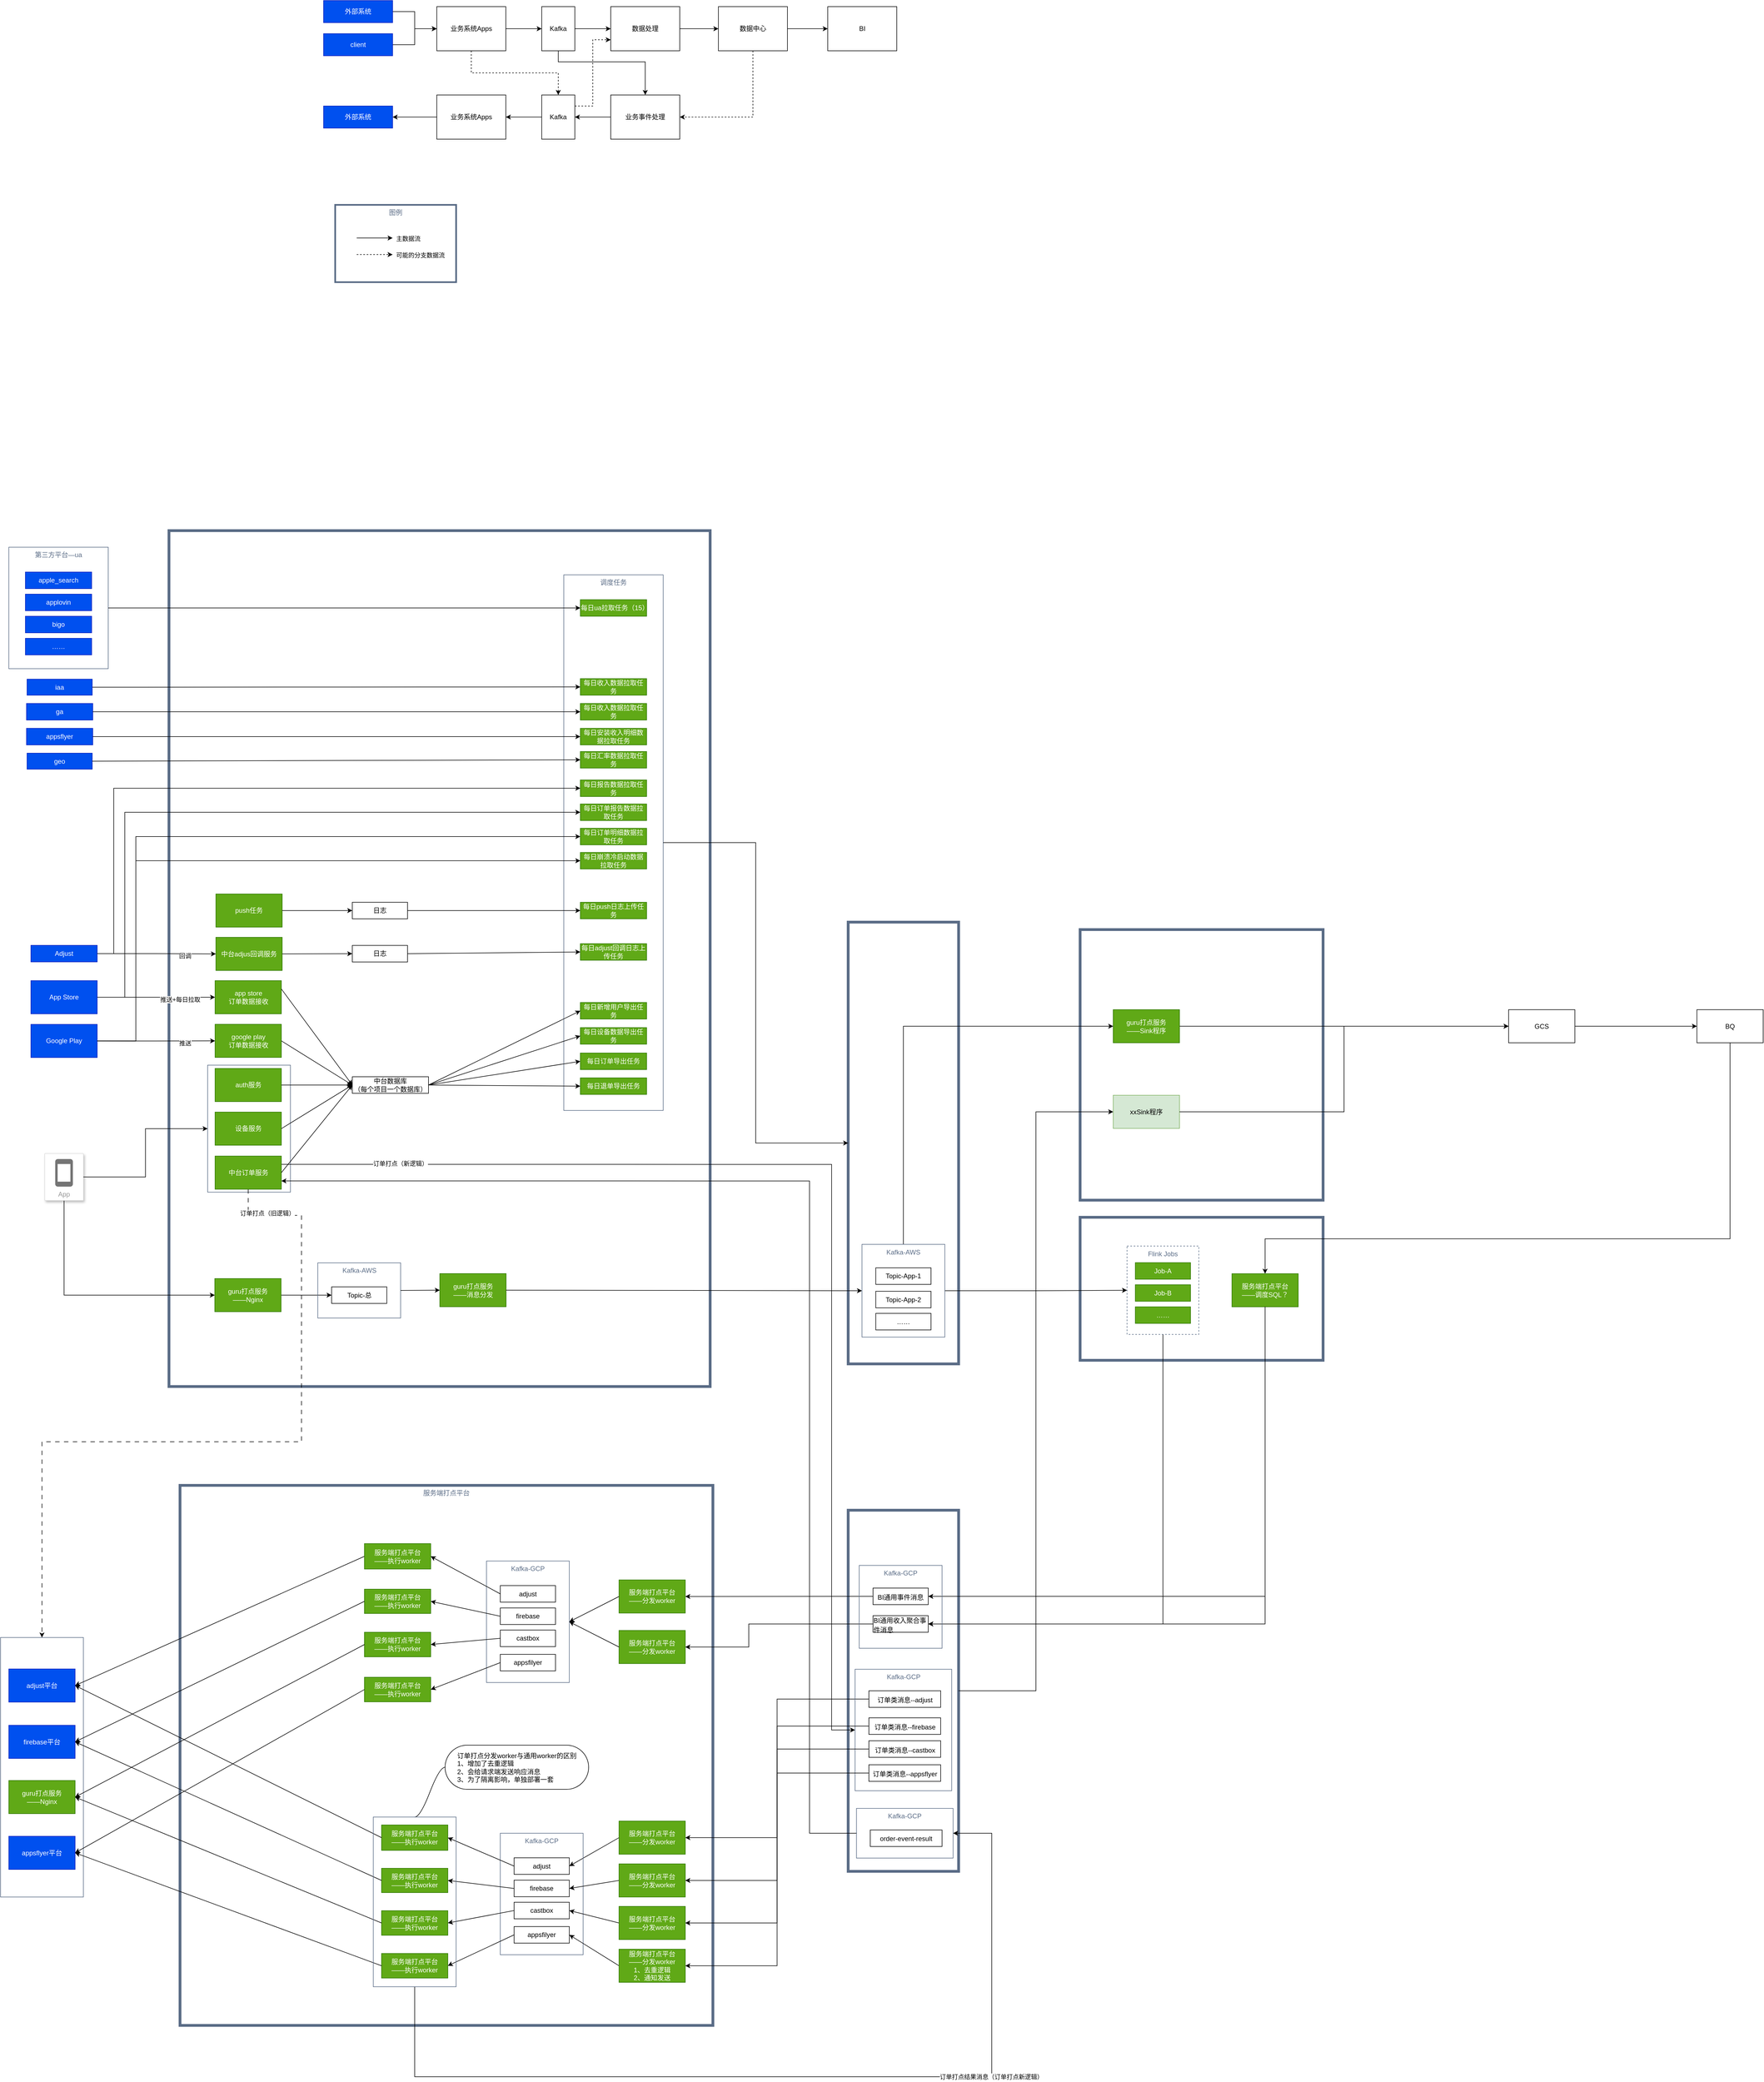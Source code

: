 <mxfile version="27.0.9">
  <diagram name="第 1 页" id="D4_CteJNsBiUG60mO8cd">
    <mxGraphModel dx="4825" dy="3675" grid="1" gridSize="10" guides="1" tooltips="1" connect="1" arrows="1" fold="1" page="1" pageScale="1" pageWidth="827" pageHeight="1169" math="0" shadow="0">
      <root>
        <mxCell id="0" />
        <mxCell id="1" parent="0" />
        <mxCell id="LVIn592RbWe3t4gDvWVq-1" value="图例" style="fillColor=none;strokeColor=#5A6C86;verticalAlign=top;fontStyle=0;fontColor=#5A6C86;whiteSpace=wrap;html=1;strokeWidth=3;" vertex="1" parent="1">
          <mxGeometry x="896" y="580" width="219" height="140" as="geometry" />
        </mxCell>
        <mxCell id="LVIn592RbWe3t4gDvWVq-2" value="" style="fillColor=none;strokeColor=#5A6C86;verticalAlign=top;fontStyle=0;fontColor=#5A6C86;whiteSpace=wrap;html=1;strokeWidth=5;" vertex="1" parent="1">
          <mxGeometry x="1825" y="2944" width="200" height="654" as="geometry" />
        </mxCell>
        <mxCell id="LVIn592RbWe3t4gDvWVq-3" value="" style="fillColor=none;strokeColor=#5A6C86;verticalAlign=top;fontStyle=0;fontColor=#5A6C86;whiteSpace=wrap;html=1;strokeWidth=5;" vertex="1" parent="1">
          <mxGeometry x="2245" y="2413.5" width="440" height="259" as="geometry" />
        </mxCell>
        <mxCell id="LVIn592RbWe3t4gDvWVq-4" value="" style="fillColor=none;strokeColor=#5A6C86;verticalAlign=top;fontStyle=0;fontColor=#5A6C86;whiteSpace=wrap;html=1;strokeWidth=5;" vertex="1" parent="1">
          <mxGeometry x="2245" y="1892.5" width="440" height="490" as="geometry" />
        </mxCell>
        <mxCell id="LVIn592RbWe3t4gDvWVq-5" value="" style="fillColor=none;strokeColor=#5A6C86;verticalAlign=top;fontStyle=0;fontColor=#5A6C86;whiteSpace=wrap;html=1;strokeWidth=5;" vertex="1" parent="1">
          <mxGeometry x="595" y="1170" width="980" height="1550" as="geometry" />
        </mxCell>
        <mxCell id="LVIn592RbWe3t4gDvWVq-6" value="" style="fillColor=none;strokeColor=#5A6C86;verticalAlign=top;fontStyle=0;fontColor=#5A6C86;whiteSpace=wrap;html=1;" vertex="1" parent="1">
          <mxGeometry x="665" y="2138" width="150" height="230" as="geometry" />
        </mxCell>
        <mxCell id="LVIn592RbWe3t4gDvWVq-7" value="" style="fillColor=none;strokeColor=#5A6C86;verticalAlign=top;fontStyle=0;fontColor=#5A6C86;whiteSpace=wrap;html=1;strokeWidth=5;" vertex="1" parent="1">
          <mxGeometry x="1825" y="1879" width="200" height="800" as="geometry" />
        </mxCell>
        <mxCell id="LVIn592RbWe3t4gDvWVq-8" value="服务端打点平台" style="fillColor=none;strokeColor=#5A6C86;verticalAlign=top;fontStyle=0;fontColor=#5A6C86;whiteSpace=wrap;html=1;strokeWidth=5;direction=west;" vertex="1" parent="1">
          <mxGeometry x="615" y="2899" width="965" height="978" as="geometry" />
        </mxCell>
        <mxCell id="LVIn592RbWe3t4gDvWVq-9" value="" style="fillColor=none;strokeColor=#5A6C86;verticalAlign=top;fontStyle=0;fontColor=#5A6C86;whiteSpace=wrap;html=1;direction=west;" vertex="1" parent="1">
          <mxGeometry x="290" y="3174.5" width="150" height="470" as="geometry" />
        </mxCell>
        <mxCell id="LVIn592RbWe3t4gDvWVq-10" value="" style="edgeStyle=orthogonalEdgeStyle;rounded=0;orthogonalLoop=1;jettySize=auto;html=1;entryX=0;entryY=0.5;entryDx=0;entryDy=0;exitX=0.5;exitY=1;exitDx=0;exitDy=0;" edge="1" parent="1" source="LVIn592RbWe3t4gDvWVq-11" target="LVIn592RbWe3t4gDvWVq-14">
          <mxGeometry relative="1" as="geometry" />
        </mxCell>
        <mxCell id="LVIn592RbWe3t4gDvWVq-11" value="App" style="strokeColor=#dddddd;shadow=1;strokeWidth=1;rounded=1;absoluteArcSize=1;arcSize=2;labelPosition=center;verticalLabelPosition=middle;align=center;verticalAlign=bottom;spacingLeft=0;fontColor=#999999;fontSize=12;whiteSpace=wrap;spacingBottom=2;html=1;" vertex="1" parent="1">
          <mxGeometry x="370" y="2298" width="70" height="85" as="geometry" />
        </mxCell>
        <mxCell id="LVIn592RbWe3t4gDvWVq-12" value="" style="sketch=0;dashed=0;connectable=0;html=1;fillColor=#757575;strokeColor=none;shape=mxgraph.gcp2.phone;part=1;" vertex="1" parent="LVIn592RbWe3t4gDvWVq-11">
          <mxGeometry x="0.5" width="32" height="50" relative="1" as="geometry">
            <mxPoint x="-16" y="10" as="offset" />
          </mxGeometry>
        </mxCell>
        <mxCell id="LVIn592RbWe3t4gDvWVq-13" value="" style="edgeStyle=orthogonalEdgeStyle;rounded=0;orthogonalLoop=1;jettySize=auto;html=1;entryX=0;entryY=0.5;entryDx=0;entryDy=0;" edge="1" parent="1" source="LVIn592RbWe3t4gDvWVq-14" target="LVIn592RbWe3t4gDvWVq-25">
          <mxGeometry relative="1" as="geometry" />
        </mxCell>
        <mxCell id="LVIn592RbWe3t4gDvWVq-14" value="guru打点服务&lt;div&gt;——Nginx&lt;/div&gt;" style="rounded=0;whiteSpace=wrap;html=1;fillColor=#60a917;strokeColor=#2D7600;fontColor=#ffffff;" vertex="1" parent="1">
          <mxGeometry x="678" y="2524.5" width="120" height="60" as="geometry" />
        </mxCell>
        <mxCell id="LVIn592RbWe3t4gDvWVq-15" value="" style="rounded=0;orthogonalLoop=1;jettySize=auto;html=1;entryX=0;entryY=0.5;entryDx=0;entryDy=0;exitX=1;exitY=0.5;exitDx=0;exitDy=0;edgeStyle=orthogonalEdgeStyle;" edge="1" parent="1" source="LVIn592RbWe3t4gDvWVq-56" target="LVIn592RbWe3t4gDvWVq-28">
          <mxGeometry relative="1" as="geometry">
            <mxPoint x="2201" y="2745.07" as="sourcePoint" />
          </mxGeometry>
        </mxCell>
        <mxCell id="LVIn592RbWe3t4gDvWVq-16" value="" style="edgeStyle=orthogonalEdgeStyle;rounded=0;orthogonalLoop=1;jettySize=auto;html=1;exitX=0.5;exitY=0;exitDx=0;exitDy=0;entryX=0;entryY=0.5;entryDx=0;entryDy=0;" edge="1" parent="1" source="LVIn592RbWe3t4gDvWVq-56" target="LVIn592RbWe3t4gDvWVq-19">
          <mxGeometry relative="1" as="geometry" />
        </mxCell>
        <mxCell id="LVIn592RbWe3t4gDvWVq-17" value="" style="rounded=0;orthogonalLoop=1;jettySize=auto;html=1;exitX=0.5;exitY=1;exitDx=0;exitDy=0;entryX=0;entryY=0.5;entryDx=0;entryDy=0;edgeStyle=orthogonalEdgeStyle;" edge="1" parent="1" source="LVIn592RbWe3t4gDvWVq-28" target="LVIn592RbWe3t4gDvWVq-94">
          <mxGeometry relative="1" as="geometry">
            <mxPoint x="2406" y="2371.5" as="sourcePoint" />
            <mxPoint x="2526" y="2681.5" as="targetPoint" />
            <Array as="points">
              <mxPoint x="2395" y="3150" />
            </Array>
          </mxGeometry>
        </mxCell>
        <mxCell id="LVIn592RbWe3t4gDvWVq-18" value="" style="edgeStyle=orthogonalEdgeStyle;rounded=0;orthogonalLoop=1;jettySize=auto;html=1;" edge="1" parent="1" source="LVIn592RbWe3t4gDvWVq-19" target="LVIn592RbWe3t4gDvWVq-21">
          <mxGeometry relative="1" as="geometry" />
        </mxCell>
        <mxCell id="LVIn592RbWe3t4gDvWVq-19" value="guru打点服务&lt;div&gt;——Sink程序&lt;/div&gt;" style="rounded=0;whiteSpace=wrap;html=1;fillColor=#60a917;strokeColor=#2D7600;fontColor=#ffffff;" vertex="1" parent="1">
          <mxGeometry x="2305" y="2037.5" width="120" height="60" as="geometry" />
        </mxCell>
        <mxCell id="LVIn592RbWe3t4gDvWVq-20" value="" style="edgeStyle=orthogonalEdgeStyle;rounded=0;orthogonalLoop=1;jettySize=auto;html=1;" edge="1" parent="1" source="LVIn592RbWe3t4gDvWVq-21" target="LVIn592RbWe3t4gDvWVq-97">
          <mxGeometry relative="1" as="geometry" />
        </mxCell>
        <mxCell id="LVIn592RbWe3t4gDvWVq-21" value="GCS" style="rounded=0;whiteSpace=wrap;html=1;" vertex="1" parent="1">
          <mxGeometry x="3021" y="2037.5" width="120" height="60" as="geometry" />
        </mxCell>
        <mxCell id="LVIn592RbWe3t4gDvWVq-22" value="" style="rounded=0;orthogonalLoop=1;jettySize=auto;html=1;exitX=1;exitY=0.5;exitDx=0;exitDy=0;entryX=0;entryY=0.5;entryDx=0;entryDy=0;edgeStyle=orthogonalEdgeStyle;" edge="1" parent="1" source="LVIn592RbWe3t4gDvWVq-112" target="LVIn592RbWe3t4gDvWVq-96">
          <mxGeometry relative="1" as="geometry">
            <mxPoint x="2823.048" y="991" as="targetPoint" />
          </mxGeometry>
        </mxCell>
        <mxCell id="LVIn592RbWe3t4gDvWVq-23" value="&lt;div&gt;服务端打点平台&lt;/div&gt;——分发worker" style="rounded=0;whiteSpace=wrap;html=1;fillColor=#60a917;strokeColor=#2D7600;fontColor=#ffffff;direction=west;" vertex="1" parent="1">
          <mxGeometry x="1410" y="3070.25" width="120" height="60" as="geometry" />
        </mxCell>
        <mxCell id="LVIn592RbWe3t4gDvWVq-24" value="Kafka-AWS" style="fillColor=none;strokeColor=#5A6C86;verticalAlign=top;fontStyle=0;fontColor=#5A6C86;whiteSpace=wrap;html=1;" vertex="1" parent="1">
          <mxGeometry x="864.5" y="2496" width="150" height="100" as="geometry" />
        </mxCell>
        <mxCell id="LVIn592RbWe3t4gDvWVq-25" value="Topic-总" style="rounded=0;whiteSpace=wrap;html=1;movable=1;resizable=1;rotatable=1;deletable=1;editable=1;locked=0;connectable=1;" vertex="1" parent="1">
          <mxGeometry x="889.5" y="2539.5" width="100" height="30" as="geometry" />
        </mxCell>
        <mxCell id="LVIn592RbWe3t4gDvWVq-26" style="edgeStyle=orthogonalEdgeStyle;rounded=0;orthogonalLoop=1;jettySize=auto;html=1;exitX=0.5;exitY=1;exitDx=0;exitDy=0;" edge="1" parent="1" source="LVIn592RbWe3t4gDvWVq-25" target="LVIn592RbWe3t4gDvWVq-25">
          <mxGeometry relative="1" as="geometry" />
        </mxCell>
        <mxCell id="LVIn592RbWe3t4gDvWVq-27" style="edgeStyle=orthogonalEdgeStyle;rounded=0;orthogonalLoop=1;jettySize=auto;html=1;exitX=0.5;exitY=1;exitDx=0;exitDy=0;" edge="1" parent="1" source="LVIn592RbWe3t4gDvWVq-25" target="LVIn592RbWe3t4gDvWVq-25">
          <mxGeometry relative="1" as="geometry" />
        </mxCell>
        <mxCell id="LVIn592RbWe3t4gDvWVq-28" value="Flink Jobs" style="fillColor=none;strokeColor=#5A6C86;verticalAlign=top;fontStyle=0;fontColor=#5A6C86;whiteSpace=wrap;html=1;dashed=1;" vertex="1" parent="1">
          <mxGeometry x="2330" y="2465.66" width="130" height="160" as="geometry" />
        </mxCell>
        <mxCell id="LVIn592RbWe3t4gDvWVq-29" value="Job-A" style="rounded=0;whiteSpace=wrap;html=1;movable=1;resizable=1;rotatable=1;deletable=1;editable=1;locked=0;connectable=1;fillColor=#60a917;strokeColor=#2D7600;fontColor=#ffffff;" vertex="1" parent="1">
          <mxGeometry x="2345" y="2495.66" width="100" height="30" as="geometry" />
        </mxCell>
        <mxCell id="LVIn592RbWe3t4gDvWVq-30" value="Job-B" style="rounded=0;whiteSpace=wrap;html=1;movable=1;resizable=1;rotatable=1;deletable=1;editable=1;locked=0;connectable=1;fillColor=#60a917;strokeColor=#2D7600;fontColor=#ffffff;" vertex="1" parent="1">
          <mxGeometry x="2345" y="2535.66" width="100" height="30" as="geometry" />
        </mxCell>
        <mxCell id="LVIn592RbWe3t4gDvWVq-31" value="……" style="rounded=0;whiteSpace=wrap;html=1;movable=1;resizable=1;rotatable=1;deletable=1;editable=1;locked=0;connectable=1;fillColor=#60a917;strokeColor=#2D7600;fontColor=#ffffff;" vertex="1" parent="1">
          <mxGeometry x="2345" y="2575.66" width="100" height="30" as="geometry" />
        </mxCell>
        <mxCell id="LVIn592RbWe3t4gDvWVq-32" value="" style="rounded=0;orthogonalLoop=1;jettySize=auto;html=1;exitX=1;exitY=0.5;exitDx=0;exitDy=0;entryX=0;entryY=0.5;entryDx=0;entryDy=0;" edge="1" parent="1" source="LVIn592RbWe3t4gDvWVq-23" target="LVIn592RbWe3t4gDvWVq-72">
          <mxGeometry relative="1" as="geometry">
            <mxPoint x="379.0" y="1740" as="sourcePoint" />
            <mxPoint x="1318" y="2396" as="targetPoint" />
          </mxGeometry>
        </mxCell>
        <mxCell id="LVIn592RbWe3t4gDvWVq-33" value="&lt;div&gt;服务端打点平台&lt;/div&gt;——分发worker" style="rounded=0;whiteSpace=wrap;html=1;fillColor=#60a917;strokeColor=#2D7600;fontColor=#ffffff;direction=west;" vertex="1" parent="1">
          <mxGeometry x="1410" y="3161.75" width="120" height="60" as="geometry" />
        </mxCell>
        <mxCell id="LVIn592RbWe3t4gDvWVq-34" value="" style="rounded=0;orthogonalLoop=1;jettySize=auto;html=1;exitX=1;exitY=0.5;exitDx=0;exitDy=0;entryX=0;entryY=0.5;entryDx=0;entryDy=0;edgeStyle=orthogonalEdgeStyle;" edge="1" parent="1" source="LVIn592RbWe3t4gDvWVq-93" target="LVIn592RbWe3t4gDvWVq-23">
          <mxGeometry relative="1" as="geometry">
            <mxPoint x="2895" y="1061" as="sourcePoint" />
            <mxPoint x="3129" y="1062" as="targetPoint" />
            <Array as="points">
              <mxPoint x="1870" y="3100" />
            </Array>
          </mxGeometry>
        </mxCell>
        <mxCell id="LVIn592RbWe3t4gDvWVq-35" value="" style="rounded=0;orthogonalLoop=1;jettySize=auto;html=1;exitX=1;exitY=0.5;exitDx=0;exitDy=0;entryX=0;entryY=0.5;entryDx=0;entryDy=0;edgeStyle=orthogonalEdgeStyle;" edge="1" parent="1" source="LVIn592RbWe3t4gDvWVq-94" target="LVIn592RbWe3t4gDvWVq-33">
          <mxGeometry relative="1" as="geometry">
            <mxPoint x="2944" y="1071" as="sourcePoint" />
            <mxPoint x="2774.0" y="1319.0" as="targetPoint" />
            <Array as="points">
              <mxPoint x="1645" y="3192" />
            </Array>
          </mxGeometry>
        </mxCell>
        <mxCell id="LVIn592RbWe3t4gDvWVq-36" value="" style="rounded=0;orthogonalLoop=1;jettySize=auto;html=1;exitX=1;exitY=0.5;exitDx=0;exitDy=0;entryX=0;entryY=0.5;entryDx=0;entryDy=0;" edge="1" parent="1" source="LVIn592RbWe3t4gDvWVq-96" target="LVIn592RbWe3t4gDvWVq-124">
          <mxGeometry relative="1" as="geometry">
            <mxPoint x="350" y="1952" as="sourcePoint" />
            <mxPoint x="449" y="1767" as="targetPoint" />
          </mxGeometry>
        </mxCell>
        <mxCell id="LVIn592RbWe3t4gDvWVq-37" value="&lt;div&gt;服务端打点平台&lt;/div&gt;——调度SQL？" style="rounded=0;whiteSpace=wrap;html=1;fillColor=#60a917;strokeColor=#2D7600;fontColor=#ffffff;" vertex="1" parent="1">
          <mxGeometry x="2520" y="2515.66" width="120" height="60" as="geometry" />
        </mxCell>
        <mxCell id="LVIn592RbWe3t4gDvWVq-38" value="" style="edgeStyle=orthogonalEdgeStyle;rounded=0;orthogonalLoop=1;jettySize=auto;html=1;entryX=0.5;entryY=0;entryDx=0;entryDy=0;exitX=0.5;exitY=1;exitDx=0;exitDy=0;" edge="1" parent="1" source="LVIn592RbWe3t4gDvWVq-97" target="LVIn592RbWe3t4gDvWVq-37">
          <mxGeometry relative="1" as="geometry">
            <mxPoint x="2380" y="1074.5" as="sourcePoint" />
            <mxPoint x="2380" y="1134.5" as="targetPoint" />
            <Array as="points">
              <mxPoint x="3422" y="2452.5" />
              <mxPoint x="2580" y="2452.5" />
            </Array>
          </mxGeometry>
        </mxCell>
        <mxCell id="LVIn592RbWe3t4gDvWVq-39" value="" style="rounded=0;orthogonalLoop=1;jettySize=auto;html=1;entryX=0;entryY=0.5;entryDx=0;entryDy=0;exitX=0.5;exitY=1;exitDx=0;exitDy=0;edgeStyle=orthogonalEdgeStyle;" edge="1" parent="1" source="LVIn592RbWe3t4gDvWVq-37" target="LVIn592RbWe3t4gDvWVq-93">
          <mxGeometry relative="1" as="geometry">
            <mxPoint x="1780" y="1341.5" as="sourcePoint" />
            <mxPoint x="1921" y="1491.5" as="targetPoint" />
            <Array as="points">
              <mxPoint x="2580" y="3100" />
            </Array>
          </mxGeometry>
        </mxCell>
        <mxCell id="LVIn592RbWe3t4gDvWVq-40" value="" style="rounded=0;orthogonalLoop=1;jettySize=auto;html=1;exitX=0.5;exitY=1;exitDx=0;exitDy=0;entryX=0;entryY=0.5;entryDx=0;entryDy=0;edgeStyle=orthogonalEdgeStyle;" edge="1" parent="1" source="LVIn592RbWe3t4gDvWVq-37" target="LVIn592RbWe3t4gDvWVq-94">
          <mxGeometry relative="1" as="geometry">
            <mxPoint x="2041" y="1491.5" as="sourcePoint" />
            <mxPoint x="2130" y="1253.5" as="targetPoint" />
            <Array as="points">
              <mxPoint x="2580" y="3150" />
            </Array>
          </mxGeometry>
        </mxCell>
        <mxCell id="LVIn592RbWe3t4gDvWVq-41" value="guru打点服务&lt;div&gt;——消息分发&lt;/div&gt;" style="rounded=0;whiteSpace=wrap;html=1;fillColor=#60a917;strokeColor=#2D7600;fontColor=#ffffff;" vertex="1" parent="1">
          <mxGeometry x="1085.5" y="2515.5" width="120" height="60" as="geometry" />
        </mxCell>
        <mxCell id="LVIn592RbWe3t4gDvWVq-42" value="" style="rounded=0;orthogonalLoop=1;jettySize=auto;html=1;entryX=0;entryY=0.5;entryDx=0;entryDy=0;exitX=1;exitY=0.5;exitDx=0;exitDy=0;" edge="1" parent="1" source="LVIn592RbWe3t4gDvWVq-24" target="LVIn592RbWe3t4gDvWVq-41">
          <mxGeometry relative="1" as="geometry">
            <mxPoint x="602.5" y="2589.5" as="sourcePoint" />
            <mxPoint x="707.5" y="2554.5" as="targetPoint" />
          </mxGeometry>
        </mxCell>
        <mxCell id="LVIn592RbWe3t4gDvWVq-43" value="" style="rounded=0;orthogonalLoop=1;jettySize=auto;html=1;exitX=1;exitY=0.5;exitDx=0;exitDy=0;entryX=0;entryY=0.5;entryDx=0;entryDy=0;" edge="1" parent="1" source="LVIn592RbWe3t4gDvWVq-41" target="LVIn592RbWe3t4gDvWVq-56">
          <mxGeometry relative="1" as="geometry">
            <mxPoint x="490" y="1919" as="sourcePoint" />
            <mxPoint x="595" y="1919" as="targetPoint" />
          </mxGeometry>
        </mxCell>
        <mxCell id="LVIn592RbWe3t4gDvWVq-44" value="第三方平台—ua" style="fillColor=none;strokeColor=#5A6C86;verticalAlign=top;fontStyle=0;fontColor=#5A6C86;whiteSpace=wrap;html=1;" vertex="1" parent="1">
          <mxGeometry x="305" y="1200" width="180" height="220" as="geometry" />
        </mxCell>
        <mxCell id="LVIn592RbWe3t4gDvWVq-45" value="applovin" style="rounded=0;whiteSpace=wrap;html=1;fillColor=#0050ef;fontColor=#ffffff;strokeColor=#001DBC;" vertex="1" parent="1">
          <mxGeometry x="335" y="1285" width="120" height="30" as="geometry" />
        </mxCell>
        <mxCell id="LVIn592RbWe3t4gDvWVq-46" value="apple_search" style="rounded=0;whiteSpace=wrap;html=1;fillColor=#0050ef;fontColor=#ffffff;strokeColor=#001DBC;" vertex="1" parent="1">
          <mxGeometry x="335" y="1245" width="120" height="30" as="geometry" />
        </mxCell>
        <mxCell id="LVIn592RbWe3t4gDvWVq-47" value="bigo" style="rounded=0;whiteSpace=wrap;html=1;fillColor=#0050ef;fontColor=#ffffff;strokeColor=#001DBC;" vertex="1" parent="1">
          <mxGeometry x="335" y="1325" width="120" height="30" as="geometry" />
        </mxCell>
        <mxCell id="LVIn592RbWe3t4gDvWVq-48" value="……" style="rounded=0;whiteSpace=wrap;html=1;fillColor=#0050ef;fontColor=#ffffff;strokeColor=#001DBC;" vertex="1" parent="1">
          <mxGeometry x="335" y="1365" width="120" height="30" as="geometry" />
        </mxCell>
        <mxCell id="LVIn592RbWe3t4gDvWVq-49" value="调度任务" style="fillColor=none;strokeColor=#5A6C86;verticalAlign=top;fontStyle=0;fontColor=#5A6C86;whiteSpace=wrap;html=1;" vertex="1" parent="1">
          <mxGeometry x="1310" y="1250" width="180" height="970" as="geometry" />
        </mxCell>
        <mxCell id="LVIn592RbWe3t4gDvWVq-50" value="每日收入数据拉取任务" style="rounded=0;whiteSpace=wrap;html=1;fillColor=#60a917;fontColor=#ffffff;strokeColor=#2D7600;" vertex="1" parent="1">
          <mxGeometry x="1340" y="1438" width="120" height="30" as="geometry" />
        </mxCell>
        <mxCell id="LVIn592RbWe3t4gDvWVq-51" value="每日ua拉取任务（15）" style="rounded=0;whiteSpace=wrap;html=1;fillColor=#60a917;fontColor=#ffffff;strokeColor=#2D7600;" vertex="1" parent="1">
          <mxGeometry x="1340" y="1295" width="120" height="30" as="geometry" />
        </mxCell>
        <mxCell id="LVIn592RbWe3t4gDvWVq-52" value="每日崩溃冷启动数据拉取任务" style="rounded=0;whiteSpace=wrap;html=1;fillColor=#60a917;fontColor=#ffffff;strokeColor=#2D7600;" vertex="1" parent="1">
          <mxGeometry x="1340" y="1752.75" width="120" height="30" as="geometry" />
        </mxCell>
        <mxCell id="LVIn592RbWe3t4gDvWVq-53" value="每日汇率数据拉取任务" style="rounded=0;whiteSpace=wrap;html=1;fillColor=#60a917;fontColor=#ffffff;strokeColor=#2D7600;" vertex="1" parent="1">
          <mxGeometry x="1340" y="1570" width="120" height="30" as="geometry" />
        </mxCell>
        <mxCell id="LVIn592RbWe3t4gDvWVq-54" value="每日adjust回调日志上传任务" style="rounded=0;whiteSpace=wrap;html=1;fillColor=#60a917;fontColor=#ffffff;strokeColor=#2D7600;" vertex="1" parent="1">
          <mxGeometry x="1340" y="1918" width="120" height="30" as="geometry" />
        </mxCell>
        <mxCell id="LVIn592RbWe3t4gDvWVq-55" value="" style="rounded=0;orthogonalLoop=1;jettySize=auto;html=1;exitX=1;exitY=0.5;exitDx=0;exitDy=0;" edge="1" parent="1" source="LVIn592RbWe3t4gDvWVq-44" target="LVIn592RbWe3t4gDvWVq-51">
          <mxGeometry relative="1" as="geometry">
            <mxPoint x="1334" y="1206" as="sourcePoint" />
            <mxPoint x="1439" y="1180" as="targetPoint" />
          </mxGeometry>
        </mxCell>
        <mxCell id="LVIn592RbWe3t4gDvWVq-56" value="Kafka-AWS" style="fillColor=none;strokeColor=#5A6C86;verticalAlign=top;fontStyle=0;fontColor=#5A6C86;whiteSpace=wrap;html=1;" vertex="1" parent="1">
          <mxGeometry x="1850" y="2462.5" width="150" height="168" as="geometry" />
        </mxCell>
        <mxCell id="LVIn592RbWe3t4gDvWVq-57" style="edgeStyle=orthogonalEdgeStyle;rounded=0;orthogonalLoop=1;jettySize=auto;html=1;exitX=0.5;exitY=1;exitDx=0;exitDy=0;" edge="1" parent="1">
          <mxGeometry relative="1" as="geometry">
            <mxPoint x="1369" y="1855" as="sourcePoint" />
            <mxPoint x="1369" y="1855" as="targetPoint" />
          </mxGeometry>
        </mxCell>
        <mxCell id="LVIn592RbWe3t4gDvWVq-58" style="edgeStyle=orthogonalEdgeStyle;rounded=0;orthogonalLoop=1;jettySize=auto;html=1;exitX=0.5;exitY=1;exitDx=0;exitDy=0;" edge="1" parent="1">
          <mxGeometry relative="1" as="geometry">
            <mxPoint x="1369" y="1855" as="sourcePoint" />
            <mxPoint x="1369" y="1855" as="targetPoint" />
          </mxGeometry>
        </mxCell>
        <mxCell id="LVIn592RbWe3t4gDvWVq-59" value="Topic-App-2" style="rounded=0;whiteSpace=wrap;html=1;movable=1;resizable=1;rotatable=1;deletable=1;editable=1;locked=0;connectable=1;" vertex="1" parent="1">
          <mxGeometry x="1875" y="2547.5" width="100" height="30" as="geometry" />
        </mxCell>
        <mxCell id="LVIn592RbWe3t4gDvWVq-60" value="……" style="rounded=0;whiteSpace=wrap;html=1;movable=1;resizable=1;rotatable=1;deletable=1;editable=1;locked=0;connectable=1;" vertex="1" parent="1">
          <mxGeometry x="1875" y="2587.5" width="100" height="30" as="geometry" />
        </mxCell>
        <mxCell id="LVIn592RbWe3t4gDvWVq-61" value="Topic-App-1" style="rounded=0;whiteSpace=wrap;html=1;movable=1;resizable=1;rotatable=1;deletable=1;editable=1;locked=0;connectable=1;" vertex="1" parent="1">
          <mxGeometry x="1875" y="2505" width="100" height="30" as="geometry" />
        </mxCell>
        <mxCell id="LVIn592RbWe3t4gDvWVq-62" value="" style="edgeStyle=orthogonalEdgeStyle;rounded=0;orthogonalLoop=1;jettySize=auto;html=1;exitX=1;exitY=0.5;exitDx=0;exitDy=0;entryX=0;entryY=0.5;entryDx=0;entryDy=0;" edge="1" parent="1" source="LVIn592RbWe3t4gDvWVq-49" target="LVIn592RbWe3t4gDvWVq-7">
          <mxGeometry relative="1" as="geometry">
            <mxPoint x="1710" y="1300" as="sourcePoint" />
            <mxPoint x="1968" y="1300" as="targetPoint" />
          </mxGeometry>
        </mxCell>
        <mxCell id="LVIn592RbWe3t4gDvWVq-63" value="中台数据库&lt;div&gt;（每个项目一个数据库）&lt;/div&gt;" style="rounded=0;whiteSpace=wrap;html=1;movable=1;resizable=1;rotatable=1;deletable=1;editable=1;locked=0;connectable=1;" vertex="1" parent="1">
          <mxGeometry x="927" y="2159" width="138" height="30" as="geometry" />
        </mxCell>
        <mxCell id="LVIn592RbWe3t4gDvWVq-64" value="中台adjus回调服务" style="rounded=0;whiteSpace=wrap;html=1;fillColor=#60a917;strokeColor=#2D7600;fontColor=#ffffff;" vertex="1" parent="1">
          <mxGeometry x="680" y="1906.5" width="120" height="60" as="geometry" />
        </mxCell>
        <mxCell id="LVIn592RbWe3t4gDvWVq-65" value="push任务" style="rounded=0;whiteSpace=wrap;html=1;fillColor=#60a917;strokeColor=#2D7600;fontColor=#ffffff;" vertex="1" parent="1">
          <mxGeometry x="680" y="1828" width="120" height="60" as="geometry" />
        </mxCell>
        <mxCell id="LVIn592RbWe3t4gDvWVq-66" value="" style="rounded=0;orthogonalLoop=1;jettySize=auto;html=1;exitX=1;exitY=0.5;exitDx=0;exitDy=0;entryX=0;entryY=0.5;entryDx=0;entryDy=0;" edge="1" parent="1" source="LVIn592RbWe3t4gDvWVq-63" target="LVIn592RbWe3t4gDvWVq-153">
          <mxGeometry relative="1" as="geometry">
            <mxPoint x="1120" y="1621.91" as="sourcePoint" />
            <mxPoint x="1495" y="1880" as="targetPoint" />
          </mxGeometry>
        </mxCell>
        <mxCell id="LVIn592RbWe3t4gDvWVq-67" value="" style="rounded=0;orthogonalLoop=1;jettySize=auto;html=1;entryX=0;entryY=0.5;entryDx=0;entryDy=0;exitX=1;exitY=0.5;exitDx=0;exitDy=0;" edge="1" parent="1" source="LVIn592RbWe3t4gDvWVq-107" target="LVIn592RbWe3t4gDvWVq-54">
          <mxGeometry x="0.002" relative="1" as="geometry">
            <mxPoint x="1657.5" y="1750" as="sourcePoint" />
            <mxPoint x="1730.5" y="1680" as="targetPoint" />
            <mxPoint as="offset" />
          </mxGeometry>
        </mxCell>
        <mxCell id="LVIn592RbWe3t4gDvWVq-68" value="" style="rounded=0;orthogonalLoop=1;jettySize=auto;html=1;entryX=0;entryY=0.5;entryDx=0;entryDy=0;exitX=1;exitY=0.5;exitDx=0;exitDy=0;" edge="1" parent="1" source="LVIn592RbWe3t4gDvWVq-109" target="LVIn592RbWe3t4gDvWVq-69">
          <mxGeometry relative="1" as="geometry">
            <mxPoint x="1667.5" y="1760" as="sourcePoint" />
            <mxPoint x="1740.5" y="1690" as="targetPoint" />
          </mxGeometry>
        </mxCell>
        <mxCell id="LVIn592RbWe3t4gDvWVq-69" value="每日push日志上传任务" style="rounded=0;whiteSpace=wrap;html=1;fillColor=#60a917;fontColor=#ffffff;strokeColor=#2D7600;" vertex="1" parent="1">
          <mxGeometry x="1340" y="1843" width="120" height="30" as="geometry" />
        </mxCell>
        <mxCell id="LVIn592RbWe3t4gDvWVq-70" value="google play&lt;div&gt;订单数据接收&lt;/div&gt;" style="rounded=0;whiteSpace=wrap;html=1;fillColor=#60a917;strokeColor=#2D7600;fontColor=#ffffff;" vertex="1" parent="1">
          <mxGeometry x="678.5" y="2064" width="120" height="60" as="geometry" />
        </mxCell>
        <mxCell id="LVIn592RbWe3t4gDvWVq-71" value="" style="rounded=0;orthogonalLoop=1;jettySize=auto;html=1;entryX=0;entryY=0.5;entryDx=0;entryDy=0;exitX=1;exitY=0.5;exitDx=0;exitDy=0;" edge="1" parent="1" source="LVIn592RbWe3t4gDvWVq-70" target="LVIn592RbWe3t4gDvWVq-63">
          <mxGeometry relative="1" as="geometry">
            <mxPoint x="1110" y="2028.16" as="sourcePoint" />
            <mxPoint x="1330" y="2063.16" as="targetPoint" />
          </mxGeometry>
        </mxCell>
        <mxCell id="LVIn592RbWe3t4gDvWVq-72" value="Kafka-GCP" style="fillColor=none;strokeColor=#5A6C86;verticalAlign=top;fontStyle=0;fontColor=#5A6C86;whiteSpace=wrap;html=1;direction=west;" vertex="1" parent="1">
          <mxGeometry x="1170" y="3036" width="150" height="220" as="geometry" />
        </mxCell>
        <mxCell id="LVIn592RbWe3t4gDvWVq-73" value="adjust" style="rounded=0;whiteSpace=wrap;html=1;movable=1;resizable=1;rotatable=1;deletable=1;editable=1;locked=0;connectable=1;direction=west;" vertex="1" parent="1">
          <mxGeometry x="1195" y="3080.5" width="100" height="30" as="geometry" />
        </mxCell>
        <mxCell id="LVIn592RbWe3t4gDvWVq-74" value="firebase" style="rounded=0;whiteSpace=wrap;html=1;movable=1;resizable=1;rotatable=1;deletable=1;editable=1;locked=0;connectable=1;direction=west;" vertex="1" parent="1">
          <mxGeometry x="1195" y="3121" width="100" height="30" as="geometry" />
        </mxCell>
        <mxCell id="LVIn592RbWe3t4gDvWVq-75" value="castbox" style="rounded=0;whiteSpace=wrap;html=1;movable=1;resizable=1;rotatable=1;deletable=1;editable=1;locked=0;connectable=1;direction=west;" vertex="1" parent="1">
          <mxGeometry x="1195" y="3161" width="100" height="30" as="geometry" />
        </mxCell>
        <mxCell id="LVIn592RbWe3t4gDvWVq-76" value="" style="rounded=0;orthogonalLoop=1;jettySize=auto;html=1;exitX=1;exitY=0.5;exitDx=0;exitDy=0;entryX=0;entryY=0.5;entryDx=0;entryDy=0;" edge="1" parent="1" source="LVIn592RbWe3t4gDvWVq-73" target="LVIn592RbWe3t4gDvWVq-78">
          <mxGeometry relative="1" as="geometry">
            <mxPoint x="917" y="3085" as="sourcePoint" />
          </mxGeometry>
        </mxCell>
        <mxCell id="LVIn592RbWe3t4gDvWVq-77" value="" style="rounded=0;orthogonalLoop=1;jettySize=auto;html=1;entryX=0;entryY=0.5;entryDx=0;entryDy=0;exitX=1;exitY=0.5;exitDx=0;exitDy=0;" edge="1" parent="1" source="LVIn592RbWe3t4gDvWVq-78" target="LVIn592RbWe3t4gDvWVq-79">
          <mxGeometry relative="1" as="geometry" />
        </mxCell>
        <mxCell id="LVIn592RbWe3t4gDvWVq-78" value="&lt;div&gt;服务端打点平台&lt;/div&gt;——执行worker" style="rounded=0;whiteSpace=wrap;html=1;fillColor=#60a917;strokeColor=#2D7600;fontColor=#ffffff;direction=west;" vertex="1" parent="1">
          <mxGeometry x="949" y="3004.5" width="120" height="46" as="geometry" />
        </mxCell>
        <mxCell id="LVIn592RbWe3t4gDvWVq-79" value="adjust平台" style="rounded=0;whiteSpace=wrap;html=1;fillColor=#0050ef;fontColor=#ffffff;strokeColor=#001DBC;direction=west;" vertex="1" parent="1">
          <mxGeometry x="305" y="3231.5" width="120" height="60" as="geometry" />
        </mxCell>
        <mxCell id="LVIn592RbWe3t4gDvWVq-80" value="" style="rounded=0;orthogonalLoop=1;jettySize=auto;html=1;entryX=0;entryY=0.5;entryDx=0;entryDy=0;exitX=1;exitY=0.5;exitDx=0;exitDy=0;" edge="1" parent="1" source="LVIn592RbWe3t4gDvWVq-74" target="LVIn592RbWe3t4gDvWVq-81">
          <mxGeometry relative="1" as="geometry">
            <mxPoint x="917" y="3125" as="sourcePoint" />
          </mxGeometry>
        </mxCell>
        <mxCell id="LVIn592RbWe3t4gDvWVq-81" value="&lt;div&gt;服务端打点平台&lt;/div&gt;——执行worker" style="rounded=0;whiteSpace=wrap;html=1;fillColor=#60a917;strokeColor=#2D7600;fontColor=#ffffff;direction=west;" vertex="1" parent="1">
          <mxGeometry x="949" y="3087" width="120" height="44" as="geometry" />
        </mxCell>
        <mxCell id="LVIn592RbWe3t4gDvWVq-82" value="&lt;div&gt;服务端打点平台&lt;/div&gt;——执行worker" style="rounded=0;whiteSpace=wrap;html=1;fillColor=#60a917;strokeColor=#2D7600;fontColor=#ffffff;direction=west;" vertex="1" parent="1">
          <mxGeometry x="949" y="3165" width="120" height="44.5" as="geometry" />
        </mxCell>
        <mxCell id="LVIn592RbWe3t4gDvWVq-83" value="" style="rounded=0;orthogonalLoop=1;jettySize=auto;html=1;entryX=0;entryY=0.5;entryDx=0;entryDy=0;exitX=1;exitY=0.5;exitDx=0;exitDy=0;" edge="1" parent="1" source="LVIn592RbWe3t4gDvWVq-75" target="LVIn592RbWe3t4gDvWVq-82">
          <mxGeometry relative="1" as="geometry">
            <mxPoint x="917" y="3165" as="sourcePoint" />
            <mxPoint x="996" y="3062" as="targetPoint" />
          </mxGeometry>
        </mxCell>
        <mxCell id="LVIn592RbWe3t4gDvWVq-84" value="firebase平台" style="rounded=0;whiteSpace=wrap;html=1;fillColor=#0050ef;fontColor=#ffffff;strokeColor=#001DBC;direction=west;" vertex="1" parent="1">
          <mxGeometry x="305" y="3333.5" width="120" height="60" as="geometry" />
        </mxCell>
        <mxCell id="LVIn592RbWe3t4gDvWVq-85" value="guru打点服务&lt;div&gt;——Nginx&lt;/div&gt;" style="rounded=0;whiteSpace=wrap;html=1;fillColor=#60a917;fontColor=#ffffff;strokeColor=#2D7600;direction=west;" vertex="1" parent="1">
          <mxGeometry x="305" y="3433.5" width="120" height="60" as="geometry" />
        </mxCell>
        <mxCell id="LVIn592RbWe3t4gDvWVq-86" value="" style="rounded=0;orthogonalLoop=1;jettySize=auto;html=1;entryX=0;entryY=0.5;entryDx=0;entryDy=0;exitX=1;exitY=0.5;exitDx=0;exitDy=0;" edge="1" parent="1" source="LVIn592RbWe3t4gDvWVq-82" target="LVIn592RbWe3t4gDvWVq-85">
          <mxGeometry relative="1" as="geometry">
            <mxPoint x="619" y="3012.47" as="sourcePoint" />
            <mxPoint x="743" y="3013.47" as="targetPoint" />
          </mxGeometry>
        </mxCell>
        <mxCell id="LVIn592RbWe3t4gDvWVq-87" value="" style="rounded=0;orthogonalLoop=1;jettySize=auto;html=1;entryX=0;entryY=0.5;entryDx=0;entryDy=0;exitX=1;exitY=0.5;exitDx=0;exitDy=0;" edge="1" parent="1" source="LVIn592RbWe3t4gDvWVq-81" target="LVIn592RbWe3t4gDvWVq-84">
          <mxGeometry relative="1" as="geometry">
            <mxPoint x="709" y="2811" as="sourcePoint" />
            <mxPoint x="833" y="2812" as="targetPoint" />
          </mxGeometry>
        </mxCell>
        <mxCell id="LVIn592RbWe3t4gDvWVq-88" value="" style="rounded=0;orthogonalLoop=1;jettySize=auto;html=1;exitX=1;exitY=0.25;exitDx=0;exitDy=0;edgeStyle=orthogonalEdgeStyle;entryX=0;entryY=0.5;entryDx=0;entryDy=0;" edge="1" parent="1" source="LVIn592RbWe3t4gDvWVq-110" target="LVIn592RbWe3t4gDvWVq-111">
          <mxGeometry relative="1" as="geometry">
            <mxPoint x="798.5" y="2317.46" as="sourcePoint" />
            <mxPoint x="1745" y="2450" as="targetPoint" />
            <Array as="points">
              <mxPoint x="1795" y="2318" />
              <mxPoint x="1795" y="3342" />
            </Array>
          </mxGeometry>
        </mxCell>
        <mxCell id="LVIn592RbWe3t4gDvWVq-89" value="订单打点（新逻辑）" style="edgeLabel;html=1;align=center;verticalAlign=middle;resizable=0;points=[];" vertex="1" connectable="0" parent="LVIn592RbWe3t4gDvWVq-88">
          <mxGeometry x="-0.791" y="2" relative="1" as="geometry">
            <mxPoint as="offset" />
          </mxGeometry>
        </mxCell>
        <mxCell id="LVIn592RbWe3t4gDvWVq-90" value="" style="rounded=0;orthogonalLoop=1;jettySize=auto;html=1;entryX=0.5;entryY=1;entryDx=0;entryDy=0;exitX=0.5;exitY=1;exitDx=0;exitDy=0;dashed=1;dashPattern=8 8;edgeStyle=orthogonalEdgeStyle;" edge="1" parent="1" source="LVIn592RbWe3t4gDvWVq-110" target="LVIn592RbWe3t4gDvWVq-9">
          <mxGeometry relative="1" as="geometry">
            <mxPoint x="1090" y="2210" as="sourcePoint" />
            <mxPoint x="2230" y="1770" as="targetPoint" />
            <Array as="points">
              <mxPoint x="738" y="2410" />
              <mxPoint x="835" y="2410" />
              <mxPoint x="835" y="2820" />
              <mxPoint x="365" y="2820" />
            </Array>
          </mxGeometry>
        </mxCell>
        <mxCell id="LVIn592RbWe3t4gDvWVq-91" value="订单打点（旧逻辑）" style="edgeLabel;html=1;align=center;verticalAlign=middle;resizable=0;points=[];" vertex="1" connectable="0" parent="LVIn592RbWe3t4gDvWVq-90">
          <mxGeometry x="-0.882" y="4" relative="1" as="geometry">
            <mxPoint as="offset" />
          </mxGeometry>
        </mxCell>
        <mxCell id="LVIn592RbWe3t4gDvWVq-92" value="Kafka-GCP" style="fillColor=none;strokeColor=#5A6C86;verticalAlign=top;fontStyle=0;fontColor=#5A6C86;whiteSpace=wrap;html=1;" vertex="1" parent="1">
          <mxGeometry x="1845" y="3044" width="150" height="150" as="geometry" />
        </mxCell>
        <mxCell id="LVIn592RbWe3t4gDvWVq-93" value="&lt;p style=&quot;margin: 0px; font-variant-numeric: normal; font-variant-east-asian: normal; font-variant-alternates: normal; font-size-adjust: none; font-kerning: auto; font-optical-sizing: auto; font-feature-settings: normal; font-variation-settings: normal; font-variant-position: normal; font-variant-emoji: normal; font-stretch: normal; line-height: normal; text-align: start;&quot; class=&quot;p1&quot;&gt;BI通用事件消息&lt;/p&gt;" style="rounded=0;whiteSpace=wrap;html=1;movable=1;resizable=1;rotatable=1;deletable=1;editable=1;locked=0;connectable=1;direction=west;" vertex="1" parent="1">
          <mxGeometry x="1870" y="3085" width="100" height="30" as="geometry" />
        </mxCell>
        <mxCell id="LVIn592RbWe3t4gDvWVq-94" value="&lt;p style=&quot;margin: 0px; font-variant-numeric: normal; font-variant-east-asian: normal; font-variant-alternates: normal; font-size-adjust: none; font-kerning: auto; font-optical-sizing: auto; font-feature-settings: normal; font-variation-settings: normal; font-variant-position: normal; font-variant-emoji: normal; font-stretch: normal; line-height: normal; text-align: start;&quot; class=&quot;p1&quot;&gt;BI通用收入聚合事件消息&lt;/p&gt;" style="rounded=0;whiteSpace=wrap;html=1;movable=1;resizable=1;rotatable=1;deletable=1;editable=1;locked=0;connectable=1;direction=west;" vertex="1" parent="1">
          <mxGeometry x="1870" y="3135" width="100" height="30" as="geometry" />
        </mxCell>
        <mxCell id="LVIn592RbWe3t4gDvWVq-95" value="" style="rounded=0;orthogonalLoop=1;jettySize=auto;html=1;exitX=1;exitY=0.5;exitDx=0;exitDy=0;entryX=0;entryY=0.5;entryDx=0;entryDy=0;" edge="1" parent="1" source="LVIn592RbWe3t4gDvWVq-33" target="LVIn592RbWe3t4gDvWVq-72">
          <mxGeometry relative="1" as="geometry">
            <mxPoint x="925" y="2563" as="sourcePoint" />
            <mxPoint x="648" y="3141" as="targetPoint" />
          </mxGeometry>
        </mxCell>
        <mxCell id="LVIn592RbWe3t4gDvWVq-96" value="&lt;div&gt;服务端打点平台&lt;/div&gt;——分发worker" style="rounded=0;whiteSpace=wrap;html=1;fillColor=#60a917;strokeColor=#2D7600;fontColor=#ffffff;direction=west;" vertex="1" parent="1">
          <mxGeometry x="1410" y="3507" width="120" height="60" as="geometry" />
        </mxCell>
        <mxCell id="LVIn592RbWe3t4gDvWVq-97" value="BQ" style="rounded=0;whiteSpace=wrap;html=1;" vertex="1" parent="1">
          <mxGeometry x="3362" y="2037.5" width="120" height="60" as="geometry" />
        </mxCell>
        <mxCell id="LVIn592RbWe3t4gDvWVq-98" value="" style="edgeStyle=orthogonalEdgeStyle;rounded=0;orthogonalLoop=1;jettySize=auto;html=1;exitX=1;exitY=0.5;exitDx=0;exitDy=0;entryX=0;entryY=0.5;entryDx=0;entryDy=0;" edge="1" parent="1" source="LVIn592RbWe3t4gDvWVq-11" target="LVIn592RbWe3t4gDvWVq-6">
          <mxGeometry relative="1" as="geometry">
            <mxPoint x="520" y="2290.16" as="sourcePoint" />
            <mxPoint x="2100" y="2665.16" as="targetPoint" />
          </mxGeometry>
        </mxCell>
        <mxCell id="LVIn592RbWe3t4gDvWVq-99" value="" style="edgeStyle=orthogonalEdgeStyle;rounded=0;orthogonalLoop=1;jettySize=auto;html=1;entryX=0;entryY=0.5;entryDx=0;entryDy=0;" edge="1" parent="1" source="LVIn592RbWe3t4gDvWVq-101" target="LVIn592RbWe3t4gDvWVq-64">
          <mxGeometry relative="1" as="geometry">
            <mxPoint x="530" y="1832.16" as="targetPoint" />
          </mxGeometry>
        </mxCell>
        <mxCell id="LVIn592RbWe3t4gDvWVq-100" value="回调" style="edgeLabel;html=1;align=center;verticalAlign=middle;resizable=0;points=[];" vertex="1" connectable="0" parent="LVIn592RbWe3t4gDvWVq-99">
          <mxGeometry x="-0.246" y="-4" relative="1" as="geometry">
            <mxPoint x="78" as="offset" />
          </mxGeometry>
        </mxCell>
        <mxCell id="LVIn592RbWe3t4gDvWVq-101" value="Adjust" style="rounded=0;whiteSpace=wrap;html=1;fillColor=#0050ef;fontColor=#ffffff;strokeColor=#001DBC;" vertex="1" parent="1">
          <mxGeometry x="345" y="1921" width="120" height="30" as="geometry" />
        </mxCell>
        <mxCell id="LVIn592RbWe3t4gDvWVq-102" value="Google Play" style="rounded=0;whiteSpace=wrap;html=1;fillColor=#0050ef;fontColor=#ffffff;strokeColor=#001DBC;" vertex="1" parent="1">
          <mxGeometry x="345" y="2064.16" width="120" height="60" as="geometry" />
        </mxCell>
        <mxCell id="LVIn592RbWe3t4gDvWVq-103" value="" style="edgeStyle=orthogonalEdgeStyle;rounded=0;orthogonalLoop=1;jettySize=auto;html=1;entryX=0;entryY=0.5;entryDx=0;entryDy=0;exitX=1;exitY=0.5;exitDx=0;exitDy=0;" edge="1" parent="1" source="LVIn592RbWe3t4gDvWVq-102" target="LVIn592RbWe3t4gDvWVq-70">
          <mxGeometry relative="1" as="geometry">
            <mxPoint x="490" y="2095.16" as="sourcePoint" />
            <mxPoint x="722" y="2098.16" as="targetPoint" />
          </mxGeometry>
        </mxCell>
        <mxCell id="LVIn592RbWe3t4gDvWVq-104" value="推送" style="edgeLabel;html=1;align=center;verticalAlign=middle;resizable=0;points=[];" vertex="1" connectable="0" parent="LVIn592RbWe3t4gDvWVq-103">
          <mxGeometry x="-0.246" y="-4" relative="1" as="geometry">
            <mxPoint x="78" as="offset" />
          </mxGeometry>
        </mxCell>
        <mxCell id="LVIn592RbWe3t4gDvWVq-105" value="appsflyer平台" style="rounded=0;whiteSpace=wrap;html=1;fillColor=#0050ef;fontColor=#ffffff;strokeColor=#001DBC;direction=west;" vertex="1" parent="1">
          <mxGeometry x="305" y="3534.5" width="120" height="60" as="geometry" />
        </mxCell>
        <mxCell id="LVIn592RbWe3t4gDvWVq-106" value="" style="rounded=0;orthogonalLoop=1;jettySize=auto;html=1;entryX=0;entryY=0.5;entryDx=0;entryDy=0;exitX=1;exitY=0.5;exitDx=0;exitDy=0;" edge="1" parent="1" source="LVIn592RbWe3t4gDvWVq-64" target="LVIn592RbWe3t4gDvWVq-107">
          <mxGeometry relative="1" as="geometry">
            <mxPoint x="842" y="1829.16" as="sourcePoint" />
            <mxPoint x="1493" y="1661.16" as="targetPoint" />
          </mxGeometry>
        </mxCell>
        <mxCell id="LVIn592RbWe3t4gDvWVq-107" value="日志" style="rounded=0;whiteSpace=wrap;html=1;movable=1;resizable=1;rotatable=1;deletable=1;editable=1;locked=0;connectable=1;" vertex="1" parent="1">
          <mxGeometry x="927" y="1921.16" width="100" height="30" as="geometry" />
        </mxCell>
        <mxCell id="LVIn592RbWe3t4gDvWVq-108" value="" style="rounded=0;orthogonalLoop=1;jettySize=auto;html=1;entryX=0;entryY=0.5;entryDx=0;entryDy=0;exitX=1;exitY=0.5;exitDx=0;exitDy=0;" edge="1" parent="1" source="LVIn592RbWe3t4gDvWVq-65" target="LVIn592RbWe3t4gDvWVq-109">
          <mxGeometry relative="1" as="geometry">
            <mxPoint x="842" y="1753" as="sourcePoint" />
            <mxPoint x="1493" y="1486" as="targetPoint" />
          </mxGeometry>
        </mxCell>
        <mxCell id="LVIn592RbWe3t4gDvWVq-109" value="日志" style="rounded=0;whiteSpace=wrap;html=1;movable=1;resizable=1;rotatable=1;deletable=1;editable=1;locked=0;connectable=1;" vertex="1" parent="1">
          <mxGeometry x="927" y="1843" width="100" height="30" as="geometry" />
        </mxCell>
        <mxCell id="LVIn592RbWe3t4gDvWVq-110" value="中台订单服务" style="rounded=0;whiteSpace=wrap;html=1;fillColor=#60a917;strokeColor=#2D7600;fontColor=#ffffff;" vertex="1" parent="1">
          <mxGeometry x="678.5" y="2302.66" width="120" height="60" as="geometry" />
        </mxCell>
        <mxCell id="LVIn592RbWe3t4gDvWVq-111" value="Kafka-GCP" style="fillColor=none;strokeColor=#5A6C86;verticalAlign=top;fontStyle=0;fontColor=#5A6C86;whiteSpace=wrap;html=1;" vertex="1" parent="1">
          <mxGeometry x="1837.5" y="3232" width="175" height="220" as="geometry" />
        </mxCell>
        <mxCell id="LVIn592RbWe3t4gDvWVq-112" value="&lt;p style=&quot;margin: 0px; font-variant-numeric: normal; font-variant-east-asian: normal; font-variant-alternates: normal; font-size-adjust: none; font-kerning: auto; font-optical-sizing: auto; font-feature-settings: normal; font-variation-settings: normal; font-variant-position: normal; font-variant-emoji: normal; font-stretch: normal; line-height: normal; text-align: start;&quot; class=&quot;p1&quot;&gt;订单类消息--adjust&lt;/p&gt;" style="rounded=0;whiteSpace=wrap;html=1;movable=1;resizable=1;rotatable=1;deletable=1;editable=1;locked=0;connectable=1;direction=west;" vertex="1" parent="1">
          <mxGeometry x="1862.5" y="3271" width="130" height="30" as="geometry" />
        </mxCell>
        <mxCell id="LVIn592RbWe3t4gDvWVq-113" value="&lt;p style=&quot;margin: 0px; font-variant-numeric: normal; font-variant-east-asian: normal; font-variant-alternates: normal; font-size-adjust: none; font-kerning: auto; font-optical-sizing: auto; font-feature-settings: normal; font-variation-settings: normal; font-variant-position: normal; font-variant-emoji: normal; font-stretch: normal; line-height: normal; text-align: start;&quot; class=&quot;p1&quot;&gt;订单类消息--firebase&lt;/p&gt;" style="rounded=0;whiteSpace=wrap;html=1;movable=1;resizable=1;rotatable=1;deletable=1;editable=1;locked=0;connectable=1;direction=west;" vertex="1" parent="1">
          <mxGeometry x="1862.5" y="3320" width="130" height="30" as="geometry" />
        </mxCell>
        <mxCell id="LVIn592RbWe3t4gDvWVq-114" value="" style="rounded=0;orthogonalLoop=1;jettySize=auto;html=1;exitX=1;exitY=0.5;exitDx=0;exitDy=0;entryX=0;entryY=0.5;entryDx=0;entryDy=0;edgeStyle=orthogonalEdgeStyle;" edge="1" parent="1" source="LVIn592RbWe3t4gDvWVq-115" target="LVIn592RbWe3t4gDvWVq-134">
          <mxGeometry relative="1" as="geometry" />
        </mxCell>
        <mxCell id="LVIn592RbWe3t4gDvWVq-115" value="&lt;p style=&quot;margin: 0px; font-variant-numeric: normal; font-variant-east-asian: normal; font-variant-alternates: normal; font-size-adjust: none; font-kerning: auto; font-optical-sizing: auto; font-feature-settings: normal; font-variation-settings: normal; font-variant-position: normal; font-variant-emoji: normal; font-stretch: normal; line-height: normal; text-align: start;&quot; class=&quot;p1&quot;&gt;订单类消息--castbox&lt;/p&gt;" style="rounded=0;whiteSpace=wrap;html=1;movable=1;resizable=1;rotatable=1;deletable=1;editable=1;locked=0;connectable=1;direction=west;" vertex="1" parent="1">
          <mxGeometry x="1862.5" y="3361.5" width="130" height="30" as="geometry" />
        </mxCell>
        <mxCell id="LVIn592RbWe3t4gDvWVq-116" value="" style="rounded=0;orthogonalLoop=1;jettySize=auto;html=1;entryX=0;entryY=0.5;entryDx=0;entryDy=0;exitX=1;exitY=0.5;exitDx=0;exitDy=0;edgeStyle=orthogonalEdgeStyle;" edge="1" parent="1" source="LVIn592RbWe3t4gDvWVq-117" target="LVIn592RbWe3t4gDvWVq-136">
          <mxGeometry relative="1" as="geometry" />
        </mxCell>
        <mxCell id="LVIn592RbWe3t4gDvWVq-117" value="&lt;p style=&quot;margin: 0px; font-variant-numeric: normal; font-variant-east-asian: normal; font-variant-alternates: normal; font-size-adjust: none; font-kerning: auto; font-optical-sizing: auto; font-feature-settings: normal; font-variation-settings: normal; font-variant-position: normal; font-variant-emoji: normal; font-stretch: normal; line-height: normal; text-align: start;&quot; class=&quot;p1&quot;&gt;订单类消息--appsflyer&lt;/p&gt;" style="rounded=0;whiteSpace=wrap;html=1;movable=1;resizable=1;rotatable=1;deletable=1;editable=1;locked=0;connectable=1;direction=west;" vertex="1" parent="1">
          <mxGeometry x="1862.5" y="3405" width="130" height="30" as="geometry" />
        </mxCell>
        <mxCell id="LVIn592RbWe3t4gDvWVq-118" value="&lt;div&gt;服务端打点平台&lt;/div&gt;——执行worker" style="rounded=0;whiteSpace=wrap;html=1;fillColor=#60a917;strokeColor=#2D7600;fontColor=#ffffff;direction=west;" vertex="1" parent="1">
          <mxGeometry x="949" y="3246.5" width="120" height="44.5" as="geometry" />
        </mxCell>
        <mxCell id="LVIn592RbWe3t4gDvWVq-119" value="" style="rounded=0;orthogonalLoop=1;jettySize=auto;html=1;entryX=0;entryY=0.5;entryDx=0;entryDy=0;exitX=1;exitY=0.5;exitDx=0;exitDy=0;" edge="1" parent="1" source="LVIn592RbWe3t4gDvWVq-118" target="LVIn592RbWe3t4gDvWVq-105">
          <mxGeometry relative="1" as="geometry">
            <mxPoint x="780" y="3138" as="sourcePoint" />
            <mxPoint x="904" y="3137" as="targetPoint" />
          </mxGeometry>
        </mxCell>
        <mxCell id="LVIn592RbWe3t4gDvWVq-120" value="appsfilyer" style="rounded=0;whiteSpace=wrap;html=1;movable=1;resizable=1;rotatable=1;deletable=1;editable=1;locked=0;connectable=1;direction=west;" vertex="1" parent="1">
          <mxGeometry x="1195" y="3205" width="100" height="30" as="geometry" />
        </mxCell>
        <mxCell id="LVIn592RbWe3t4gDvWVq-121" value="" style="rounded=0;orthogonalLoop=1;jettySize=auto;html=1;entryX=0;entryY=0.5;entryDx=0;entryDy=0;exitX=1;exitY=0.5;exitDx=0;exitDy=0;" edge="1" parent="1" source="LVIn592RbWe3t4gDvWVq-120" target="LVIn592RbWe3t4gDvWVq-118">
          <mxGeometry relative="1" as="geometry">
            <mxPoint x="820" y="3321" as="sourcePoint" />
            <mxPoint x="911" y="3381" as="targetPoint" />
          </mxGeometry>
        </mxCell>
        <mxCell id="LVIn592RbWe3t4gDvWVq-122" value="Kafka-GCP" style="fillColor=none;strokeColor=#5A6C86;verticalAlign=top;fontStyle=0;fontColor=#5A6C86;whiteSpace=wrap;html=1;direction=west;" vertex="1" parent="1">
          <mxGeometry x="1195" y="3529" width="150" height="220" as="geometry" />
        </mxCell>
        <mxCell id="LVIn592RbWe3t4gDvWVq-123" value="" style="rounded=0;orthogonalLoop=1;jettySize=auto;html=1;entryX=0;entryY=0.5;entryDx=0;entryDy=0;exitX=1;exitY=0.5;exitDx=0;exitDy=0;" edge="1" parent="1" source="LVIn592RbWe3t4gDvWVq-124" target="LVIn592RbWe3t4gDvWVq-138">
          <mxGeometry relative="1" as="geometry" />
        </mxCell>
        <mxCell id="LVIn592RbWe3t4gDvWVq-124" value="adjust" style="rounded=0;whiteSpace=wrap;html=1;movable=1;resizable=1;rotatable=1;deletable=1;editable=1;locked=0;connectable=1;direction=west;" vertex="1" parent="1">
          <mxGeometry x="1220" y="3573.5" width="100" height="30" as="geometry" />
        </mxCell>
        <mxCell id="LVIn592RbWe3t4gDvWVq-125" value="" style="rounded=0;orthogonalLoop=1;jettySize=auto;html=1;entryX=0;entryY=0.5;entryDx=0;entryDy=0;exitX=1;exitY=0.5;exitDx=0;exitDy=0;" edge="1" parent="1" source="LVIn592RbWe3t4gDvWVq-126" target="LVIn592RbWe3t4gDvWVq-139">
          <mxGeometry relative="1" as="geometry" />
        </mxCell>
        <mxCell id="LVIn592RbWe3t4gDvWVq-126" value="firebase" style="rounded=0;whiteSpace=wrap;html=1;movable=1;resizable=1;rotatable=1;deletable=1;editable=1;locked=0;connectable=1;direction=west;" vertex="1" parent="1">
          <mxGeometry x="1220" y="3614" width="100" height="30" as="geometry" />
        </mxCell>
        <mxCell id="LVIn592RbWe3t4gDvWVq-127" value="" style="rounded=0;orthogonalLoop=1;jettySize=auto;html=1;entryX=0;entryY=0.5;entryDx=0;entryDy=0;exitX=1;exitY=0.5;exitDx=0;exitDy=0;" edge="1" parent="1" source="LVIn592RbWe3t4gDvWVq-128" target="LVIn592RbWe3t4gDvWVq-140">
          <mxGeometry relative="1" as="geometry" />
        </mxCell>
        <mxCell id="LVIn592RbWe3t4gDvWVq-128" value="castbox" style="rounded=0;whiteSpace=wrap;html=1;movable=1;resizable=1;rotatable=1;deletable=1;editable=1;locked=0;connectable=1;direction=west;" vertex="1" parent="1">
          <mxGeometry x="1220" y="3654" width="100" height="30" as="geometry" />
        </mxCell>
        <mxCell id="LVIn592RbWe3t4gDvWVq-129" value="" style="rounded=0;orthogonalLoop=1;jettySize=auto;html=1;exitX=1;exitY=0.5;exitDx=0;exitDy=0;entryX=0;entryY=0.5;entryDx=0;entryDy=0;" edge="1" parent="1" source="LVIn592RbWe3t4gDvWVq-130" target="LVIn592RbWe3t4gDvWVq-141">
          <mxGeometry relative="1" as="geometry" />
        </mxCell>
        <mxCell id="LVIn592RbWe3t4gDvWVq-130" value="appsfilyer" style="rounded=0;whiteSpace=wrap;html=1;movable=1;resizable=1;rotatable=1;deletable=1;editable=1;locked=0;connectable=1;direction=west;" vertex="1" parent="1">
          <mxGeometry x="1220" y="3698" width="100" height="30" as="geometry" />
        </mxCell>
        <mxCell id="LVIn592RbWe3t4gDvWVq-131" value="" style="rounded=0;orthogonalLoop=1;jettySize=auto;html=1;exitX=1;exitY=0.5;exitDx=0;exitDy=0;entryX=0;entryY=0.5;entryDx=0;entryDy=0;" edge="1" parent="1" source="LVIn592RbWe3t4gDvWVq-132" target="LVIn592RbWe3t4gDvWVq-126">
          <mxGeometry relative="1" as="geometry" />
        </mxCell>
        <mxCell id="LVIn592RbWe3t4gDvWVq-132" value="&lt;div&gt;服务端打点平台&lt;/div&gt;——分发worker" style="rounded=0;whiteSpace=wrap;html=1;fillColor=#60a917;strokeColor=#2D7600;fontColor=#ffffff;direction=west;" vertex="1" parent="1">
          <mxGeometry x="1410" y="3584.5" width="120" height="60" as="geometry" />
        </mxCell>
        <mxCell id="LVIn592RbWe3t4gDvWVq-133" value="" style="rounded=0;orthogonalLoop=1;jettySize=auto;html=1;entryX=0;entryY=0.5;entryDx=0;entryDy=0;exitX=1;exitY=0.5;exitDx=0;exitDy=0;" edge="1" parent="1" source="LVIn592RbWe3t4gDvWVq-134" target="LVIn592RbWe3t4gDvWVq-128">
          <mxGeometry relative="1" as="geometry" />
        </mxCell>
        <mxCell id="LVIn592RbWe3t4gDvWVq-134" value="&lt;div&gt;服务端打点平台&lt;/div&gt;——分发worker" style="rounded=0;whiteSpace=wrap;html=1;fillColor=#60a917;strokeColor=#2D7600;fontColor=#ffffff;direction=west;" vertex="1" parent="1">
          <mxGeometry x="1410" y="3661.5" width="120" height="60" as="geometry" />
        </mxCell>
        <mxCell id="LVIn592RbWe3t4gDvWVq-135" value="" style="rounded=0;orthogonalLoop=1;jettySize=auto;html=1;entryX=0;entryY=0.5;entryDx=0;entryDy=0;exitX=1;exitY=0.5;exitDx=0;exitDy=0;" edge="1" parent="1" source="LVIn592RbWe3t4gDvWVq-136" target="LVIn592RbWe3t4gDvWVq-130">
          <mxGeometry relative="1" as="geometry" />
        </mxCell>
        <mxCell id="LVIn592RbWe3t4gDvWVq-136" value="&lt;div&gt;服务端打点平台&lt;/div&gt;——分发worker&lt;div&gt;1、去重逻辑&lt;/div&gt;&lt;div&gt;2、通知发送&lt;/div&gt;" style="rounded=0;whiteSpace=wrap;html=1;fillColor=#60a917;strokeColor=#2D7600;fontColor=#ffffff;direction=west;" vertex="1" parent="1">
          <mxGeometry x="1410" y="3739" width="120" height="60" as="geometry" />
        </mxCell>
        <mxCell id="LVIn592RbWe3t4gDvWVq-137" value="" style="rounded=0;orthogonalLoop=1;jettySize=auto;html=1;exitX=1;exitY=0.5;exitDx=0;exitDy=0;entryX=0;entryY=0.5;entryDx=0;entryDy=0;edgeStyle=orthogonalEdgeStyle;" edge="1" parent="1" source="LVIn592RbWe3t4gDvWVq-113" target="LVIn592RbWe3t4gDvWVq-132">
          <mxGeometry relative="1" as="geometry">
            <mxPoint x="3405" y="2232" as="targetPoint" />
            <mxPoint x="3315" y="2296" as="sourcePoint" />
          </mxGeometry>
        </mxCell>
        <mxCell id="LVIn592RbWe3t4gDvWVq-138" value="&lt;div&gt;服务端打点平台&lt;/div&gt;——执行worker" style="rounded=0;whiteSpace=wrap;html=1;fillColor=#60a917;strokeColor=#2D7600;fontColor=#ffffff;direction=west;" vertex="1" parent="1">
          <mxGeometry x="980" y="3514" width="120" height="46" as="geometry" />
        </mxCell>
        <mxCell id="LVIn592RbWe3t4gDvWVq-139" value="&lt;div&gt;服务端打点平台&lt;/div&gt;——执行worker" style="rounded=0;whiteSpace=wrap;html=1;fillColor=#60a917;strokeColor=#2D7600;fontColor=#ffffff;direction=west;" vertex="1" parent="1">
          <mxGeometry x="980" y="3592.5" width="120" height="44" as="geometry" />
        </mxCell>
        <mxCell id="LVIn592RbWe3t4gDvWVq-140" value="&lt;div&gt;服务端打点平台&lt;/div&gt;——执行worker" style="rounded=0;whiteSpace=wrap;html=1;fillColor=#60a917;strokeColor=#2D7600;fontColor=#ffffff;direction=west;" vertex="1" parent="1">
          <mxGeometry x="980" y="3669.25" width="120" height="44.5" as="geometry" />
        </mxCell>
        <mxCell id="LVIn592RbWe3t4gDvWVq-141" value="&lt;div&gt;服务端打点平台&lt;/div&gt;——执行worker" style="rounded=0;whiteSpace=wrap;html=1;fillColor=#60a917;strokeColor=#2D7600;fontColor=#ffffff;direction=west;" vertex="1" parent="1">
          <mxGeometry x="980" y="3746.75" width="120" height="44.5" as="geometry" />
        </mxCell>
        <mxCell id="LVIn592RbWe3t4gDvWVq-142" value="" style="rounded=0;orthogonalLoop=1;jettySize=auto;html=1;entryX=0;entryY=0.5;entryDx=0;entryDy=0;exitX=1;exitY=0.5;exitDx=0;exitDy=0;" edge="1" parent="1" source="LVIn592RbWe3t4gDvWVq-138" target="LVIn592RbWe3t4gDvWVq-79">
          <mxGeometry relative="1" as="geometry">
            <mxPoint x="760" y="3123.5" as="sourcePoint" />
            <mxPoint x="1056" y="3431.5" as="targetPoint" />
          </mxGeometry>
        </mxCell>
        <mxCell id="LVIn592RbWe3t4gDvWVq-143" value="" style="rounded=0;orthogonalLoop=1;jettySize=auto;html=1;entryX=0;entryY=0.5;entryDx=0;entryDy=0;exitX=1;exitY=0.5;exitDx=0;exitDy=0;" edge="1" parent="1" source="LVIn592RbWe3t4gDvWVq-139" target="LVIn592RbWe3t4gDvWVq-84">
          <mxGeometry relative="1" as="geometry">
            <mxPoint x="860" y="3354" as="sourcePoint" />
            <mxPoint x="1125" y="3012" as="targetPoint" />
          </mxGeometry>
        </mxCell>
        <mxCell id="LVIn592RbWe3t4gDvWVq-144" value="" style="rounded=0;orthogonalLoop=1;jettySize=auto;html=1;entryX=0;entryY=0.5;entryDx=0;entryDy=0;exitX=1;exitY=0.5;exitDx=0;exitDy=0;" edge="1" parent="1" source="LVIn592RbWe3t4gDvWVq-140" target="LVIn592RbWe3t4gDvWVq-85">
          <mxGeometry relative="1" as="geometry">
            <mxPoint x="860" y="3395" as="sourcePoint" />
            <mxPoint x="1125" y="3053" as="targetPoint" />
          </mxGeometry>
        </mxCell>
        <mxCell id="LVIn592RbWe3t4gDvWVq-145" value="" style="rounded=0;orthogonalLoop=1;jettySize=auto;html=1;entryX=0;entryY=0.5;entryDx=0;entryDy=0;exitX=1;exitY=0.5;exitDx=0;exitDy=0;" edge="1" parent="1" source="LVIn592RbWe3t4gDvWVq-141" target="LVIn592RbWe3t4gDvWVq-105">
          <mxGeometry relative="1" as="geometry">
            <mxPoint x="860" y="3425" as="sourcePoint" />
            <mxPoint x="1125" y="3083" as="targetPoint" />
          </mxGeometry>
        </mxCell>
        <mxCell id="LVIn592RbWe3t4gDvWVq-146" value="" style="rounded=0;orthogonalLoop=1;jettySize=auto;html=1;exitX=1;exitY=0.5;exitDx=0;exitDy=0;entryX=0;entryY=0.5;entryDx=0;entryDy=0;edgeStyle=orthogonalEdgeStyle;" edge="1" parent="1" source="LVIn592RbWe3t4gDvWVq-102" target="LVIn592RbWe3t4gDvWVq-52">
          <mxGeometry x="0.002" relative="1" as="geometry">
            <mxPoint x="914" y="1905" as="sourcePoint" />
            <mxPoint x="1405" y="1770" as="targetPoint" />
            <Array as="points">
              <mxPoint x="535" y="2094" />
              <mxPoint x="535" y="1768" />
            </Array>
            <mxPoint as="offset" />
          </mxGeometry>
        </mxCell>
        <mxCell id="LVIn592RbWe3t4gDvWVq-147" value="ga" style="rounded=0;whiteSpace=wrap;html=1;fillColor=#0050ef;fontColor=#ffffff;strokeColor=#001DBC;" vertex="1" parent="1">
          <mxGeometry x="337" y="1483" width="120" height="30" as="geometry" />
        </mxCell>
        <mxCell id="LVIn592RbWe3t4gDvWVq-148" value="appsflyer" style="rounded=0;whiteSpace=wrap;html=1;fillColor=#0050ef;fontColor=#ffffff;strokeColor=#001DBC;" vertex="1" parent="1">
          <mxGeometry x="337" y="1528" width="120" height="30" as="geometry" />
        </mxCell>
        <mxCell id="LVIn592RbWe3t4gDvWVq-149" value="" style="rounded=0;orthogonalLoop=1;jettySize=auto;html=1;exitX=1;exitY=0.5;exitDx=0;exitDy=0;entryX=0;entryY=0.5;entryDx=0;entryDy=0;" edge="1" parent="1" source="LVIn592RbWe3t4gDvWVq-165" target="LVIn592RbWe3t4gDvWVq-50">
          <mxGeometry relative="1" as="geometry">
            <mxPoint x="865" y="1410" as="sourcePoint" />
            <mxPoint x="1513" y="1394" as="targetPoint" />
          </mxGeometry>
        </mxCell>
        <mxCell id="LVIn592RbWe3t4gDvWVq-150" value="geo" style="rounded=0;whiteSpace=wrap;html=1;fillColor=#0050ef;fontColor=#ffffff;strokeColor=#001DBC;" vertex="1" parent="1">
          <mxGeometry x="338" y="1573" width="118" height="29" as="geometry" />
        </mxCell>
        <mxCell id="LVIn592RbWe3t4gDvWVq-151" value="" style="rounded=0;orthogonalLoop=1;jettySize=auto;html=1;entryX=0;entryY=0.5;entryDx=0;entryDy=0;exitX=1;exitY=0.5;exitDx=0;exitDy=0;" edge="1" parent="1" source="LVIn592RbWe3t4gDvWVq-150" target="LVIn592RbWe3t4gDvWVq-53">
          <mxGeometry x="0.002" relative="1" as="geometry">
            <mxPoint x="1057" y="1705" as="sourcePoint" />
            <mxPoint x="1513" y="1473" as="targetPoint" />
            <mxPoint as="offset" />
          </mxGeometry>
        </mxCell>
        <mxCell id="LVIn592RbWe3t4gDvWVq-152" value="" style="rounded=0;orthogonalLoop=1;jettySize=auto;html=1;exitX=1;exitY=0.5;exitDx=0;exitDy=0;entryX=0;entryY=0.5;entryDx=0;entryDy=0;" edge="1" parent="1" source="LVIn592RbWe3t4gDvWVq-110" target="LVIn592RbWe3t4gDvWVq-63">
          <mxGeometry relative="1" as="geometry">
            <mxPoint x="808" y="2003" as="sourcePoint" />
            <mxPoint x="925" y="1960" as="targetPoint" />
          </mxGeometry>
        </mxCell>
        <mxCell id="LVIn592RbWe3t4gDvWVq-153" value="每日订单导出任务" style="rounded=0;whiteSpace=wrap;html=1;fillColor=#60a917;fontColor=#ffffff;strokeColor=#2D7600;" vertex="1" parent="1">
          <mxGeometry x="1340" y="2116" width="120" height="30" as="geometry" />
        </mxCell>
        <mxCell id="LVIn592RbWe3t4gDvWVq-154" value="每日退单导出任务" style="rounded=0;whiteSpace=wrap;html=1;fillColor=#60a917;fontColor=#ffffff;strokeColor=#2D7600;" vertex="1" parent="1">
          <mxGeometry x="1340" y="2161" width="120" height="30" as="geometry" />
        </mxCell>
        <mxCell id="LVIn592RbWe3t4gDvWVq-155" value="" style="rounded=0;orthogonalLoop=1;jettySize=auto;html=1;entryX=0;entryY=0.5;entryDx=0;entryDy=0;exitX=1;exitY=0.5;exitDx=0;exitDy=0;" edge="1" parent="1" source="LVIn592RbWe3t4gDvWVq-63" target="LVIn592RbWe3t4gDvWVq-154">
          <mxGeometry relative="1" as="geometry">
            <mxPoint x="1025" y="1960" as="sourcePoint" />
            <mxPoint x="1513" y="1600" as="targetPoint" />
          </mxGeometry>
        </mxCell>
        <mxCell id="LVIn592RbWe3t4gDvWVq-156" value="auth服务" style="rounded=0;whiteSpace=wrap;html=1;fillColor=#60a917;strokeColor=#2D7600;fontColor=#ffffff;" vertex="1" parent="1">
          <mxGeometry x="678.5" y="2144" width="120" height="60" as="geometry" />
        </mxCell>
        <mxCell id="LVIn592RbWe3t4gDvWVq-157" value="设备服务" style="rounded=0;whiteSpace=wrap;html=1;fillColor=#60a917;strokeColor=#2D7600;fontColor=#ffffff;" vertex="1" parent="1">
          <mxGeometry x="678.5" y="2223" width="120" height="60" as="geometry" />
        </mxCell>
        <mxCell id="LVIn592RbWe3t4gDvWVq-158" value="" style="rounded=0;orthogonalLoop=1;jettySize=auto;html=1;exitX=1;exitY=0.5;exitDx=0;exitDy=0;entryX=0;entryY=0.5;entryDx=0;entryDy=0;" edge="1" parent="1" source="LVIn592RbWe3t4gDvWVq-157" target="LVIn592RbWe3t4gDvWVq-63">
          <mxGeometry relative="1" as="geometry">
            <mxPoint x="809" y="2343" as="sourcePoint" />
            <mxPoint x="937" y="1968" as="targetPoint" />
          </mxGeometry>
        </mxCell>
        <mxCell id="LVIn592RbWe3t4gDvWVq-159" value="" style="rounded=0;orthogonalLoop=1;jettySize=auto;html=1;exitX=1;exitY=0.5;exitDx=0;exitDy=0;entryX=0;entryY=0.5;entryDx=0;entryDy=0;" edge="1" parent="1" source="LVIn592RbWe3t4gDvWVq-156" target="LVIn592RbWe3t4gDvWVq-63">
          <mxGeometry relative="1" as="geometry">
            <mxPoint x="819" y="2353" as="sourcePoint" />
            <mxPoint x="947" y="1978" as="targetPoint" />
          </mxGeometry>
        </mxCell>
        <mxCell id="LVIn592RbWe3t4gDvWVq-160" value="App Store" style="rounded=0;whiteSpace=wrap;html=1;fillColor=#0050ef;fontColor=#ffffff;strokeColor=#001DBC;" vertex="1" parent="1">
          <mxGeometry x="345" y="1985" width="120" height="60" as="geometry" />
        </mxCell>
        <mxCell id="LVIn592RbWe3t4gDvWVq-161" value="" style="rounded=0;orthogonalLoop=1;jettySize=auto;html=1;exitX=1;exitY=0.5;exitDx=0;exitDy=0;entryX=0;entryY=0.5;entryDx=0;entryDy=0;" edge="1" parent="1" source="LVIn592RbWe3t4gDvWVq-160" target="LVIn592RbWe3t4gDvWVq-163">
          <mxGeometry relative="1" as="geometry">
            <mxPoint x="475" y="2108" as="sourcePoint" />
            <mxPoint x="688" y="2109" as="targetPoint" />
          </mxGeometry>
        </mxCell>
        <mxCell id="LVIn592RbWe3t4gDvWVq-162" value="推送+每日拉取" style="edgeLabel;html=1;align=center;verticalAlign=middle;resizable=0;points=[];" vertex="1" connectable="0" parent="LVIn592RbWe3t4gDvWVq-161">
          <mxGeometry x="-0.246" y="-4" relative="1" as="geometry">
            <mxPoint x="69" as="offset" />
          </mxGeometry>
        </mxCell>
        <mxCell id="LVIn592RbWe3t4gDvWVq-163" value="app store&lt;div&gt;订单数据接收&lt;/div&gt;" style="rounded=0;whiteSpace=wrap;html=1;fillColor=#60a917;strokeColor=#2D7600;fontColor=#ffffff;" vertex="1" parent="1">
          <mxGeometry x="678.5" y="1985" width="120" height="60" as="geometry" />
        </mxCell>
        <mxCell id="LVIn592RbWe3t4gDvWVq-164" value="" style="rounded=0;orthogonalLoop=1;jettySize=auto;html=1;entryX=0;entryY=0.5;entryDx=0;entryDy=0;exitX=1;exitY=0.25;exitDx=0;exitDy=0;" edge="1" parent="1" source="LVIn592RbWe3t4gDvWVq-163" target="LVIn592RbWe3t4gDvWVq-63">
          <mxGeometry relative="1" as="geometry">
            <mxPoint x="808" y="2095" as="sourcePoint" />
            <mxPoint x="937" y="2060" as="targetPoint" />
          </mxGeometry>
        </mxCell>
        <mxCell id="LVIn592RbWe3t4gDvWVq-165" value="iaa" style="rounded=0;whiteSpace=wrap;html=1;fillColor=#0050ef;fontColor=#ffffff;strokeColor=#001DBC;" vertex="1" parent="1">
          <mxGeometry x="338" y="1439" width="118" height="29" as="geometry" />
        </mxCell>
        <mxCell id="LVIn592RbWe3t4gDvWVq-166" value="每日安装收入明细数据拉取任务" style="rounded=0;whiteSpace=wrap;html=1;fillColor=#60a917;fontColor=#ffffff;strokeColor=#2D7600;" vertex="1" parent="1">
          <mxGeometry x="1340" y="1528" width="120" height="30" as="geometry" />
        </mxCell>
        <mxCell id="LVIn592RbWe3t4gDvWVq-167" value="每日新增用户导出任务" style="rounded=0;whiteSpace=wrap;html=1;fillColor=#60a917;fontColor=#ffffff;strokeColor=#2D7600;" vertex="1" parent="1">
          <mxGeometry x="1340" y="2024.5" width="120" height="30" as="geometry" />
        </mxCell>
        <mxCell id="LVIn592RbWe3t4gDvWVq-168" value="每日设备数据导出任务" style="rounded=0;whiteSpace=wrap;html=1;fillColor=#60a917;fontColor=#ffffff;strokeColor=#2D7600;" vertex="1" parent="1">
          <mxGeometry x="1340" y="2070" width="120" height="30" as="geometry" />
        </mxCell>
        <mxCell id="LVIn592RbWe3t4gDvWVq-169" value="" style="rounded=0;orthogonalLoop=1;jettySize=auto;html=1;exitX=1;exitY=0.5;exitDx=0;exitDy=0;entryX=0;entryY=0.5;entryDx=0;entryDy=0;" edge="1" parent="1" source="LVIn592RbWe3t4gDvWVq-63" target="LVIn592RbWe3t4gDvWVq-167">
          <mxGeometry relative="1" as="geometry">
            <mxPoint x="1037" y="1968" as="sourcePoint" />
            <mxPoint x="1513" y="1797" as="targetPoint" />
          </mxGeometry>
        </mxCell>
        <mxCell id="LVIn592RbWe3t4gDvWVq-170" value="" style="rounded=0;orthogonalLoop=1;jettySize=auto;html=1;exitX=1;exitY=0.5;exitDx=0;exitDy=0;entryX=0;entryY=0.5;entryDx=0;entryDy=0;" edge="1" parent="1" source="LVIn592RbWe3t4gDvWVq-63" target="LVIn592RbWe3t4gDvWVq-168">
          <mxGeometry relative="1" as="geometry">
            <mxPoint x="1047" y="1978" as="sourcePoint" />
            <mxPoint x="1523" y="1807" as="targetPoint" />
          </mxGeometry>
        </mxCell>
        <mxCell id="LVIn592RbWe3t4gDvWVq-171" value="每日订单明细数据拉取任务" style="rounded=0;whiteSpace=wrap;html=1;fillColor=#60a917;fontColor=#ffffff;strokeColor=#2D7600;" vertex="1" parent="1">
          <mxGeometry x="1340" y="1709" width="120" height="30" as="geometry" />
        </mxCell>
        <mxCell id="LVIn592RbWe3t4gDvWVq-172" value="" style="rounded=0;orthogonalLoop=1;jettySize=auto;html=1;entryX=0;entryY=0.5;entryDx=0;entryDy=0;exitX=1;exitY=0.5;exitDx=0;exitDy=0;edgeStyle=orthogonalEdgeStyle;" edge="1" parent="1" source="LVIn592RbWe3t4gDvWVq-102" target="LVIn592RbWe3t4gDvWVq-171">
          <mxGeometry x="0.002" relative="1" as="geometry">
            <mxPoint x="475" y="2002" as="sourcePoint" />
            <mxPoint x="1513" y="1644" as="targetPoint" />
            <mxPoint as="offset" />
            <Array as="points">
              <mxPoint x="535" y="2094" />
              <mxPoint x="535" y="1724" />
            </Array>
          </mxGeometry>
        </mxCell>
        <mxCell id="LVIn592RbWe3t4gDvWVq-173" value="每日订单报告数据拉取任务" style="rounded=0;whiteSpace=wrap;html=1;fillColor=#60a917;fontColor=#ffffff;strokeColor=#2D7600;" vertex="1" parent="1">
          <mxGeometry x="1340" y="1665" width="120" height="30" as="geometry" />
        </mxCell>
        <mxCell id="LVIn592RbWe3t4gDvWVq-174" value="" style="rounded=0;orthogonalLoop=1;jettySize=auto;html=1;entryX=0;entryY=0.5;entryDx=0;entryDy=0;exitX=1;exitY=0.5;exitDx=0;exitDy=0;edgeStyle=orthogonalEdgeStyle;" edge="1" parent="1" source="LVIn592RbWe3t4gDvWVq-160" target="LVIn592RbWe3t4gDvWVq-173">
          <mxGeometry x="0.002" relative="1" as="geometry">
            <mxPoint x="475" y="2002" as="sourcePoint" />
            <mxPoint x="1513" y="1588" as="targetPoint" />
            <mxPoint as="offset" />
            <Array as="points">
              <mxPoint x="515" y="2015" />
              <mxPoint x="515" y="1680" />
            </Array>
          </mxGeometry>
        </mxCell>
        <mxCell id="LVIn592RbWe3t4gDvWVq-175" value="" style="rounded=0;orthogonalLoop=1;jettySize=auto;html=1;entryX=0;entryY=0.5;entryDx=0;entryDy=0;exitX=1;exitY=0.5;exitDx=0;exitDy=0;" edge="1" parent="1" source="LVIn592RbWe3t4gDvWVq-148" target="LVIn592RbWe3t4gDvWVq-166">
          <mxGeometry x="0.002" relative="1" as="geometry">
            <mxPoint x="474" y="1700" as="sourcePoint" />
            <mxPoint x="1513" y="1495" as="targetPoint" />
            <mxPoint as="offset" />
          </mxGeometry>
        </mxCell>
        <mxCell id="LVIn592RbWe3t4gDvWVq-176" value="每日收入数据拉取任务" style="rounded=0;whiteSpace=wrap;html=1;fillColor=#60a917;fontColor=#ffffff;strokeColor=#2D7600;" vertex="1" parent="1">
          <mxGeometry x="1340" y="1483" width="120" height="30" as="geometry" />
        </mxCell>
        <mxCell id="LVIn592RbWe3t4gDvWVq-177" value="" style="rounded=0;orthogonalLoop=1;jettySize=auto;html=1;entryX=0;entryY=0.5;entryDx=0;entryDy=0;exitX=1;exitY=0.5;exitDx=0;exitDy=0;" edge="1" parent="1" source="LVIn592RbWe3t4gDvWVq-147" target="LVIn592RbWe3t4gDvWVq-176">
          <mxGeometry x="0.002" relative="1" as="geometry">
            <mxPoint x="465" y="1618" as="sourcePoint" />
            <mxPoint x="1513" y="1455" as="targetPoint" />
            <mxPoint as="offset" />
          </mxGeometry>
        </mxCell>
        <mxCell id="LVIn592RbWe3t4gDvWVq-178" value="每日报告数据拉取任务" style="rounded=0;whiteSpace=wrap;html=1;fillColor=#60a917;fontColor=#ffffff;strokeColor=#2D7600;" vertex="1" parent="1">
          <mxGeometry x="1340" y="1621.5" width="120" height="30" as="geometry" />
        </mxCell>
        <mxCell id="LVIn592RbWe3t4gDvWVq-179" value="" style="rounded=0;orthogonalLoop=1;jettySize=auto;html=1;exitX=1;exitY=0.5;exitDx=0;exitDy=0;entryX=0;entryY=0.5;entryDx=0;entryDy=0;edgeStyle=orthogonalEdgeStyle;" edge="1" parent="1" source="LVIn592RbWe3t4gDvWVq-101" target="LVIn592RbWe3t4gDvWVq-178">
          <mxGeometry relative="1" as="geometry">
            <mxPoint x="473" y="1510" as="sourcePoint" />
            <mxPoint x="1513" y="1375" as="targetPoint" />
            <Array as="points">
              <mxPoint x="495" y="1936" />
              <mxPoint x="495" y="1637" />
            </Array>
          </mxGeometry>
        </mxCell>
        <mxCell id="LVIn592RbWe3t4gDvWVq-180" value="" style="edgeStyle=orthogonalEdgeStyle;rounded=0;orthogonalLoop=1;jettySize=auto;html=1;" edge="1" parent="1" source="LVIn592RbWe3t4gDvWVq-182" target="LVIn592RbWe3t4gDvWVq-198">
          <mxGeometry relative="1" as="geometry" />
        </mxCell>
        <mxCell id="LVIn592RbWe3t4gDvWVq-181" value="" style="rounded=0;orthogonalLoop=1;jettySize=auto;html=1;entryX=0.5;entryY=0;entryDx=0;entryDy=0;exitX=0.5;exitY=1;exitDx=0;exitDy=0;edgeStyle=orthogonalEdgeStyle;" edge="1" parent="1" source="LVIn592RbWe3t4gDvWVq-182" target="LVIn592RbWe3t4gDvWVq-203">
          <mxGeometry relative="1" as="geometry">
            <Array as="points">
              <mxPoint x="1300" y="321" />
              <mxPoint x="1458" y="321" />
            </Array>
          </mxGeometry>
        </mxCell>
        <mxCell id="LVIn592RbWe3t4gDvWVq-182" value="Kafka" style="rounded=0;whiteSpace=wrap;html=1;" vertex="1" parent="1">
          <mxGeometry x="1270" y="221" width="60" height="80" as="geometry" />
        </mxCell>
        <mxCell id="LVIn592RbWe3t4gDvWVq-183" value="Kafka-GCP" style="fillColor=none;strokeColor=#5A6C86;verticalAlign=top;fontStyle=0;fontColor=#5A6C86;whiteSpace=wrap;html=1;" vertex="1" parent="1">
          <mxGeometry x="1840" y="3484" width="175" height="90" as="geometry" />
        </mxCell>
        <mxCell id="LVIn592RbWe3t4gDvWVq-184" value="&lt;p style=&quot;margin: 0px; font-variant-numeric: normal; font-variant-east-asian: normal; font-variant-alternates: normal; font-size-adjust: none; font-kerning: auto; font-optical-sizing: auto; font-feature-settings: normal; font-variation-settings: normal; font-variant-position: normal; font-variant-emoji: normal; font-stretch: normal; line-height: normal; text-align: start;&quot; class=&quot;p1&quot;&gt;order-event-resul&lt;span style=&quot;background-color: transparent; color: light-dark(rgb(0, 0, 0), rgb(255, 255, 255));&quot;&gt;t&lt;/span&gt;&lt;/p&gt;" style="rounded=0;whiteSpace=wrap;html=1;movable=1;resizable=1;rotatable=1;deletable=1;editable=1;locked=0;connectable=1;direction=west;" vertex="1" parent="1">
          <mxGeometry x="1865" y="3523" width="130" height="30" as="geometry" />
        </mxCell>
        <mxCell id="LVIn592RbWe3t4gDvWVq-185" value="&lt;span style=&quot;text-align: left;&quot;&gt;订单打点分发worker与通用worker的区别&lt;/span&gt;&lt;div style=&quot;text-align: left;&quot;&gt;1、增加了去重逻辑&lt;/div&gt;&lt;div style=&quot;text-align: left;&quot;&gt;2、会给请求端发送响应消息&lt;/div&gt;&lt;div style=&quot;text-align: left;&quot;&gt;3、为了隔离影响，单独部署一套&lt;/div&gt;" style="whiteSpace=wrap;html=1;rounded=1;arcSize=50;align=center;verticalAlign=middle;strokeWidth=1;autosize=1;spacing=4;treeFolding=1;treeMoving=1;newEdgeStyle={&quot;edgeStyle&quot;:&quot;entityRelationEdgeStyle&quot;,&quot;startArrow&quot;:&quot;none&quot;,&quot;endArrow&quot;:&quot;none&quot;,&quot;segment&quot;:10,&quot;curved&quot;:1,&quot;sourcePerimeterSpacing&quot;:0,&quot;targetPerimeterSpacing&quot;:0};direction=east;" vertex="1" parent="1">
          <mxGeometry x="1095" y="3369.5" width="260" height="80" as="geometry" />
        </mxCell>
        <mxCell id="LVIn592RbWe3t4gDvWVq-186" value="" style="edgeStyle=entityRelationEdgeStyle;startArrow=none;endArrow=none;segment=10;curved=1;sourcePerimeterSpacing=0;targetPerimeterSpacing=0;rounded=0;exitX=0.5;exitY=1;exitDx=0;exitDy=0;entryX=0;entryY=0.5;entryDx=0;entryDy=0;" edge="1" parent="1" source="LVIn592RbWe3t4gDvWVq-189" target="LVIn592RbWe3t4gDvWVq-185">
          <mxGeometry relative="1" as="geometry">
            <mxPoint x="433" y="3307" as="sourcePoint" />
          </mxGeometry>
        </mxCell>
        <mxCell id="LVIn592RbWe3t4gDvWVq-187" value="" style="rounded=0;orthogonalLoop=1;jettySize=auto;html=1;entryX=1;entryY=0.5;entryDx=0;entryDy=0;exitX=0.5;exitY=0;exitDx=0;exitDy=0;edgeStyle=orthogonalEdgeStyle;" edge="1" parent="1" source="LVIn592RbWe3t4gDvWVq-189" target="LVIn592RbWe3t4gDvWVq-183">
          <mxGeometry relative="1" as="geometry">
            <mxPoint x="3915" y="2420" as="sourcePoint" />
            <mxPoint x="4180" y="2149" as="targetPoint" />
            <Array as="points">
              <mxPoint x="1040" y="3970" />
              <mxPoint x="2085" y="3970" />
              <mxPoint x="2085" y="3529" />
            </Array>
          </mxGeometry>
        </mxCell>
        <mxCell id="LVIn592RbWe3t4gDvWVq-188" value="订单打点结果消息（订单打点新逻辑）" style="edgeLabel;html=1;align=center;verticalAlign=middle;resizable=0;points=[];" vertex="1" connectable="0" parent="LVIn592RbWe3t4gDvWVq-187">
          <mxGeometry x="0.406" y="1" relative="1" as="geometry">
            <mxPoint as="offset" />
          </mxGeometry>
        </mxCell>
        <mxCell id="LVIn592RbWe3t4gDvWVq-189" value="" style="fillColor=none;strokeColor=#5A6C86;verticalAlign=top;fontStyle=0;fontColor=#5A6C86;whiteSpace=wrap;html=1;direction=west;" vertex="1" parent="1">
          <mxGeometry x="965" y="3499.66" width="150" height="307.34" as="geometry" />
        </mxCell>
        <mxCell id="LVIn592RbWe3t4gDvWVq-190" value="" style="rounded=0;orthogonalLoop=1;jettySize=auto;html=1;exitX=0;exitY=0.5;exitDx=0;exitDy=0;entryX=1;entryY=0.75;entryDx=0;entryDy=0;edgeStyle=orthogonalEdgeStyle;" edge="1" parent="1" source="LVIn592RbWe3t4gDvWVq-183" target="LVIn592RbWe3t4gDvWVq-110">
          <mxGeometry relative="1" as="geometry">
            <mxPoint x="2052.23" y="2954" as="sourcePoint" />
            <mxPoint x="2052.23" y="2730" as="targetPoint" />
            <Array as="points">
              <mxPoint x="1755" y="3529" />
              <mxPoint x="1755" y="2348" />
            </Array>
          </mxGeometry>
        </mxCell>
        <mxCell id="LVIn592RbWe3t4gDvWVq-191" value="&lt;div&gt;xxSink程序&lt;/div&gt;" style="rounded=0;whiteSpace=wrap;html=1;fillColor=#d5e8d4;strokeColor=#82b366;" vertex="1" parent="1">
          <mxGeometry x="2305" y="2192.5" width="120" height="60" as="geometry" />
        </mxCell>
        <mxCell id="LVIn592RbWe3t4gDvWVq-192" value="" style="edgeStyle=orthogonalEdgeStyle;rounded=0;orthogonalLoop=1;jettySize=auto;html=1;exitX=1;exitY=0.5;exitDx=0;exitDy=0;entryX=0;entryY=0.5;entryDx=0;entryDy=0;" edge="1" parent="1" source="LVIn592RbWe3t4gDvWVq-2" target="LVIn592RbWe3t4gDvWVq-191">
          <mxGeometry relative="1" as="geometry">
            <mxPoint x="1935" y="2483.5" as="sourcePoint" />
            <mxPoint x="2315" y="2088.5" as="targetPoint" />
          </mxGeometry>
        </mxCell>
        <mxCell id="LVIn592RbWe3t4gDvWVq-193" value="" style="edgeStyle=orthogonalEdgeStyle;rounded=0;orthogonalLoop=1;jettySize=auto;html=1;exitX=1;exitY=0.5;exitDx=0;exitDy=0;entryX=0;entryY=0.5;entryDx=0;entryDy=0;" edge="1" parent="1" source="LVIn592RbWe3t4gDvWVq-191" target="LVIn592RbWe3t4gDvWVq-21">
          <mxGeometry relative="1" as="geometry">
            <mxPoint x="2435" y="2077.5" as="sourcePoint" />
            <mxPoint x="2538" y="2078.5" as="targetPoint" />
          </mxGeometry>
        </mxCell>
        <mxCell id="LVIn592RbWe3t4gDvWVq-194" value="" style="edgeStyle=orthogonalEdgeStyle;rounded=0;orthogonalLoop=1;jettySize=auto;html=1;entryX=0.5;entryY=0;entryDx=0;entryDy=0;exitX=0.5;exitY=1;exitDx=0;exitDy=0;dashed=1;" edge="1" parent="1" source="LVIn592RbWe3t4gDvWVq-196" target="LVIn592RbWe3t4gDvWVq-207">
          <mxGeometry relative="1" as="geometry" />
        </mxCell>
        <mxCell id="LVIn592RbWe3t4gDvWVq-195" value="" style="edgeStyle=orthogonalEdgeStyle;rounded=0;orthogonalLoop=1;jettySize=auto;html=1;" edge="1" parent="1" source="LVIn592RbWe3t4gDvWVq-196" target="LVIn592RbWe3t4gDvWVq-182">
          <mxGeometry relative="1" as="geometry" />
        </mxCell>
        <mxCell id="LVIn592RbWe3t4gDvWVq-196" value="业务系统Apps" style="rounded=0;whiteSpace=wrap;html=1;" vertex="1" parent="1">
          <mxGeometry x="1080" y="221" width="125" height="80" as="geometry" />
        </mxCell>
        <mxCell id="LVIn592RbWe3t4gDvWVq-197" value="" style="edgeStyle=orthogonalEdgeStyle;rounded=0;orthogonalLoop=1;jettySize=auto;html=1;" edge="1" parent="1" source="LVIn592RbWe3t4gDvWVq-198" target="LVIn592RbWe3t4gDvWVq-200">
          <mxGeometry relative="1" as="geometry" />
        </mxCell>
        <mxCell id="LVIn592RbWe3t4gDvWVq-198" value="数据处理" style="rounded=0;whiteSpace=wrap;html=1;" vertex="1" parent="1">
          <mxGeometry x="1395" y="221" width="125" height="80" as="geometry" />
        </mxCell>
        <mxCell id="LVIn592RbWe3t4gDvWVq-199" value="" style="edgeStyle=orthogonalEdgeStyle;rounded=0;orthogonalLoop=1;jettySize=auto;html=1;" edge="1" parent="1" source="LVIn592RbWe3t4gDvWVq-200" target="LVIn592RbWe3t4gDvWVq-201">
          <mxGeometry relative="1" as="geometry" />
        </mxCell>
        <mxCell id="LVIn592RbWe3t4gDvWVq-200" value="数据中心" style="rounded=0;whiteSpace=wrap;html=1;" vertex="1" parent="1">
          <mxGeometry x="1590" y="221" width="125" height="80" as="geometry" />
        </mxCell>
        <mxCell id="LVIn592RbWe3t4gDvWVq-201" value="BI" style="rounded=0;whiteSpace=wrap;html=1;" vertex="1" parent="1">
          <mxGeometry x="1788" y="221" width="125" height="80" as="geometry" />
        </mxCell>
        <mxCell id="LVIn592RbWe3t4gDvWVq-202" value="" style="edgeStyle=orthogonalEdgeStyle;rounded=0;orthogonalLoop=1;jettySize=auto;html=1;" edge="1" parent="1" source="LVIn592RbWe3t4gDvWVq-203" target="LVIn592RbWe3t4gDvWVq-207">
          <mxGeometry relative="1" as="geometry" />
        </mxCell>
        <mxCell id="LVIn592RbWe3t4gDvWVq-203" value="业务事件处理" style="rounded=0;whiteSpace=wrap;html=1;" vertex="1" parent="1">
          <mxGeometry x="1395" y="381" width="125" height="80" as="geometry" />
        </mxCell>
        <mxCell id="LVIn592RbWe3t4gDvWVq-204" value="" style="edgeStyle=orthogonalEdgeStyle;rounded=0;orthogonalLoop=1;jettySize=auto;html=1;" edge="1" parent="1" source="LVIn592RbWe3t4gDvWVq-205" target="LVIn592RbWe3t4gDvWVq-209">
          <mxGeometry relative="1" as="geometry" />
        </mxCell>
        <mxCell id="LVIn592RbWe3t4gDvWVq-205" value="业务系统Apps" style="rounded=0;whiteSpace=wrap;html=1;" vertex="1" parent="1">
          <mxGeometry x="1080" y="381" width="125" height="80" as="geometry" />
        </mxCell>
        <mxCell id="LVIn592RbWe3t4gDvWVq-206" value="" style="edgeStyle=orthogonalEdgeStyle;rounded=0;orthogonalLoop=1;jettySize=auto;html=1;" edge="1" parent="1" source="LVIn592RbWe3t4gDvWVq-207" target="LVIn592RbWe3t4gDvWVq-205">
          <mxGeometry relative="1" as="geometry" />
        </mxCell>
        <mxCell id="LVIn592RbWe3t4gDvWVq-207" value="Kafka" style="rounded=0;whiteSpace=wrap;html=1;" vertex="1" parent="1">
          <mxGeometry x="1270" y="381" width="60" height="80" as="geometry" />
        </mxCell>
        <mxCell id="LVIn592RbWe3t4gDvWVq-208" value="" style="edgeStyle=orthogonalEdgeStyle;rounded=0;orthogonalLoop=1;jettySize=auto;html=1;entryX=1;entryY=0.5;entryDx=0;entryDy=0;exitX=0.5;exitY=1;exitDx=0;exitDy=0;dashed=1;" edge="1" parent="1" source="LVIn592RbWe3t4gDvWVq-200" target="LVIn592RbWe3t4gDvWVq-203">
          <mxGeometry relative="1" as="geometry">
            <mxPoint x="1153" y="311" as="sourcePoint" />
            <mxPoint x="1310" y="391" as="targetPoint" />
          </mxGeometry>
        </mxCell>
        <mxCell id="LVIn592RbWe3t4gDvWVq-209" value="外部系统" style="rounded=0;whiteSpace=wrap;html=1;fillColor=#0050ef;fontColor=#ffffff;strokeColor=#001DBC;" vertex="1" parent="1">
          <mxGeometry x="875" y="401" width="125" height="40" as="geometry" />
        </mxCell>
        <mxCell id="LVIn592RbWe3t4gDvWVq-210" value="" style="edgeStyle=orthogonalEdgeStyle;rounded=0;orthogonalLoop=1;jettySize=auto;html=1;" edge="1" parent="1" source="LVIn592RbWe3t4gDvWVq-211" target="LVIn592RbWe3t4gDvWVq-196">
          <mxGeometry relative="1" as="geometry" />
        </mxCell>
        <mxCell id="LVIn592RbWe3t4gDvWVq-211" value="client" style="rounded=0;whiteSpace=wrap;html=1;fillColor=#0050ef;fontColor=#ffffff;strokeColor=#001DBC;" vertex="1" parent="1">
          <mxGeometry x="875" y="270" width="125" height="40" as="geometry" />
        </mxCell>
        <mxCell id="LVIn592RbWe3t4gDvWVq-212" value="" style="edgeStyle=orthogonalEdgeStyle;rounded=0;orthogonalLoop=1;jettySize=auto;html=1;" edge="1" parent="1" source="LVIn592RbWe3t4gDvWVq-213" target="LVIn592RbWe3t4gDvWVq-196">
          <mxGeometry relative="1" as="geometry" />
        </mxCell>
        <mxCell id="LVIn592RbWe3t4gDvWVq-213" value="外部系统" style="rounded=0;whiteSpace=wrap;html=1;fillColor=#0050ef;fontColor=#ffffff;strokeColor=#001DBC;" vertex="1" parent="1">
          <mxGeometry x="875" y="210" width="125" height="40" as="geometry" />
        </mxCell>
        <mxCell id="LVIn592RbWe3t4gDvWVq-214" value="" style="edgeStyle=orthogonalEdgeStyle;rounded=0;orthogonalLoop=1;jettySize=auto;html=1;" edge="1" parent="1">
          <mxGeometry relative="1" as="geometry">
            <mxPoint x="935" y="640" as="sourcePoint" />
            <mxPoint x="1000" y="640" as="targetPoint" />
          </mxGeometry>
        </mxCell>
        <mxCell id="LVIn592RbWe3t4gDvWVq-215" value="主数据流" style="edgeLabel;html=1;align=center;verticalAlign=middle;resizable=0;points=[];" vertex="1" connectable="0" parent="LVIn592RbWe3t4gDvWVq-214">
          <mxGeometry x="0.685" y="-2" relative="1" as="geometry">
            <mxPoint x="38" y="-1" as="offset" />
          </mxGeometry>
        </mxCell>
        <mxCell id="LVIn592RbWe3t4gDvWVq-216" value="" style="edgeStyle=orthogonalEdgeStyle;rounded=0;orthogonalLoop=1;jettySize=auto;html=1;dashed=1;" edge="1" parent="1">
          <mxGeometry relative="1" as="geometry">
            <mxPoint x="935" y="670" as="sourcePoint" />
            <mxPoint x="1000" y="670" as="targetPoint" />
          </mxGeometry>
        </mxCell>
        <mxCell id="LVIn592RbWe3t4gDvWVq-217" value="可能的分支数据流" style="edgeLabel;html=1;align=center;verticalAlign=middle;resizable=0;points=[];" vertex="1" connectable="0" parent="LVIn592RbWe3t4gDvWVq-216">
          <mxGeometry x="-0.001" y="-1" relative="1" as="geometry">
            <mxPoint x="82" as="offset" />
          </mxGeometry>
        </mxCell>
        <mxCell id="LVIn592RbWe3t4gDvWVq-218" value="" style="edgeStyle=orthogonalEdgeStyle;rounded=0;orthogonalLoop=1;jettySize=auto;html=1;entryX=0;entryY=0.75;entryDx=0;entryDy=0;exitX=1;exitY=0.25;exitDx=0;exitDy=0;dashed=1;" edge="1" parent="1" source="LVIn592RbWe3t4gDvWVq-207" target="LVIn592RbWe3t4gDvWVq-198">
          <mxGeometry relative="1" as="geometry">
            <mxPoint x="1335" y="400" as="sourcePoint" />
            <mxPoint x="1405" y="271" as="targetPoint" />
          </mxGeometry>
        </mxCell>
      </root>
    </mxGraphModel>
  </diagram>
</mxfile>

